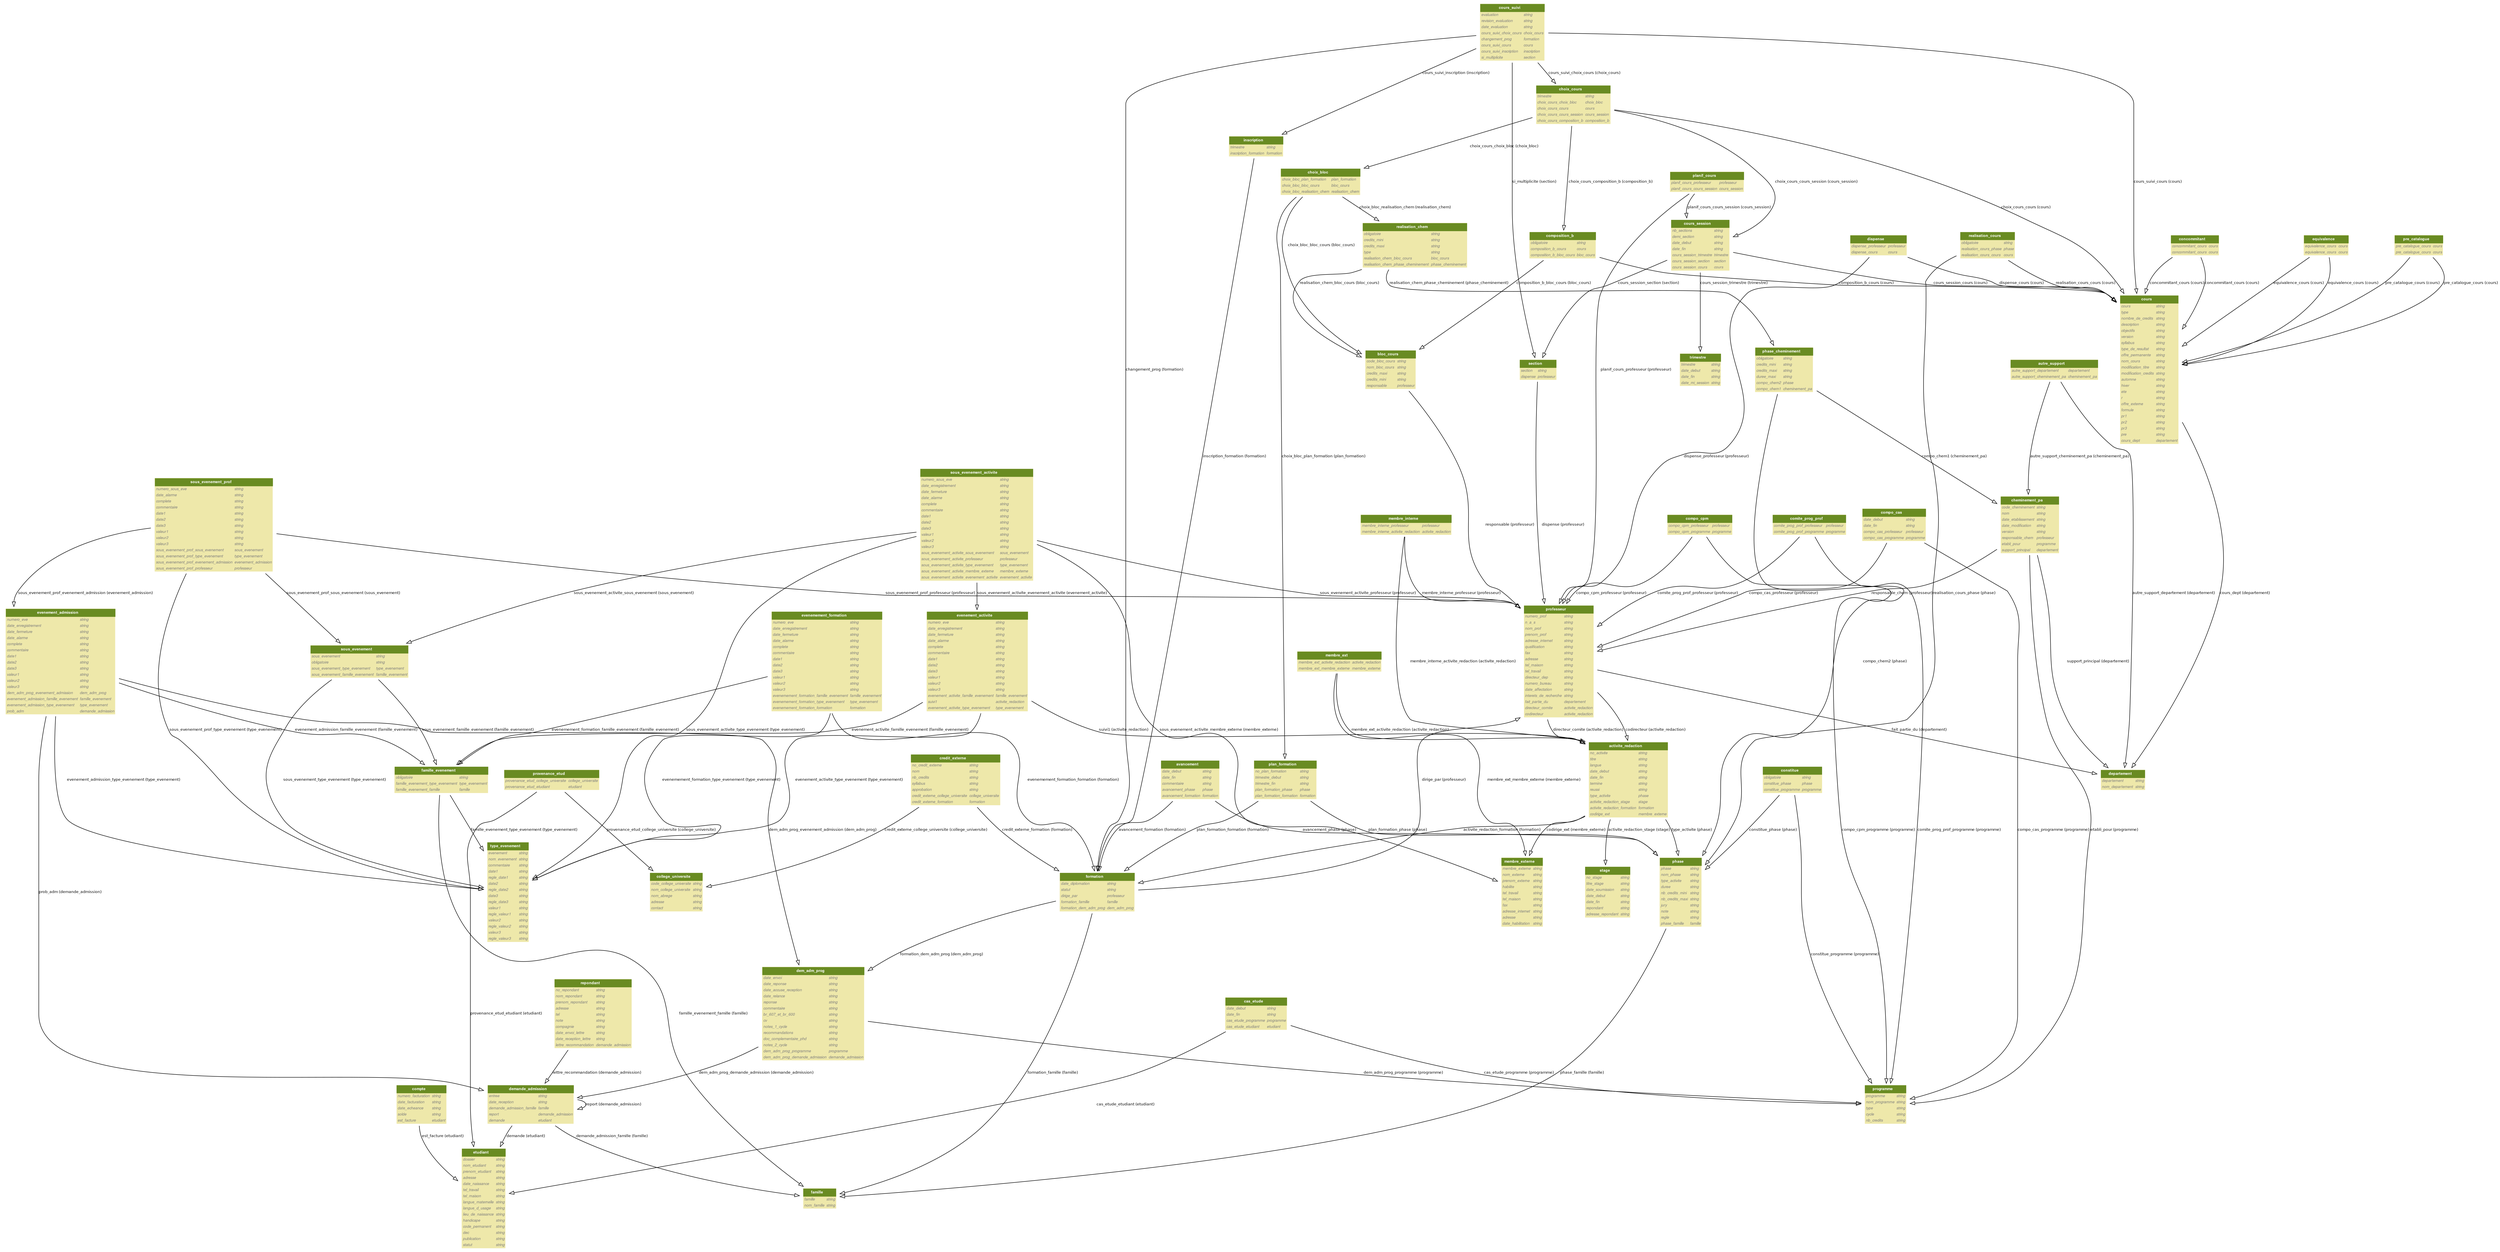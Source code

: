 
digraph name {
  fontname = "Helvetica"
  fontsize = 8

  node [
    fontname = "Helvetica"
    fontsize = 8
    shape = "plaintext"
  ]
  edge [
    fontname = "Helvetica"
    fontsize = 8
  ]




    msc_cas_etude [label=<
    <TABLE BGCOLOR="palegoldenrod" BORDER="0" CELLBORDER="0" CELLSPACING="0">
     <TR><TD COLSPAN="2" CELLPADDING="4" ALIGN="CENTER" BGCOLOR="olivedrab4"
     ><FONT FACE="Helvetica Bold" COLOR="white"
     >cas_etude
     </FONT></TD></TR>
    
        
        <TR><TD ALIGN="LEFT" BORDER="0"
        ><FONT COLOR="#7B7B7B" FACE="Helvetica Italic">date_debut</FONT
        ></TD>
        <TD ALIGN="LEFT"
        ><FONT COLOR="#7B7B7B" FACE="Helvetica Italic">string</FONT
        ></TD></TR>
        
        <TR><TD ALIGN="LEFT" BORDER="0"
        ><FONT COLOR="#7B7B7B" FACE="Helvetica Italic">date_fin</FONT
        ></TD>
        <TD ALIGN="LEFT"
        ><FONT COLOR="#7B7B7B" FACE="Helvetica Italic">string</FONT
        ></TD></TR>
        
        <TR><TD ALIGN="LEFT" BORDER="0"
        ><FONT COLOR="#7B7B7B" FACE="Helvetica Italic">cas_etude_programme</FONT
        ></TD>
        <TD ALIGN="LEFT"
        ><FONT COLOR="#7B7B7B" FACE="Helvetica Italic">programme</FONT
        ></TD></TR>
        
        <TR><TD ALIGN="LEFT" BORDER="0"
        ><FONT COLOR="#7B7B7B" FACE="Helvetica Italic">cas_etude_etudiant</FONT
        ></TD>
        <TD ALIGN="LEFT"
        ><FONT COLOR="#7B7B7B" FACE="Helvetica Italic">etudiant</FONT
        ></TD></TR>
        
    
    </TABLE>
    >]

    msc_sous_evenement [label=<
    <TABLE BGCOLOR="palegoldenrod" BORDER="0" CELLBORDER="0" CELLSPACING="0">
     <TR><TD COLSPAN="2" CELLPADDING="4" ALIGN="CENTER" BGCOLOR="olivedrab4"
     ><FONT FACE="Helvetica Bold" COLOR="white"
     >sous_evenement
     </FONT></TD></TR>
    
        
        <TR><TD ALIGN="LEFT" BORDER="0"
        ><FONT COLOR="#7B7B7B" FACE="Helvetica Italic">sous_evenement</FONT
        ></TD>
        <TD ALIGN="LEFT"
        ><FONT COLOR="#7B7B7B" FACE="Helvetica Italic">string</FONT
        ></TD></TR>
        
        <TR><TD ALIGN="LEFT" BORDER="0"
        ><FONT COLOR="#7B7B7B" FACE="Helvetica Italic">obligatoire</FONT
        ></TD>
        <TD ALIGN="LEFT"
        ><FONT COLOR="#7B7B7B" FACE="Helvetica Italic">string</FONT
        ></TD></TR>
        
        <TR><TD ALIGN="LEFT" BORDER="0"
        ><FONT COLOR="#7B7B7B" FACE="Helvetica Italic">sous_evenement_type_evenement</FONT
        ></TD>
        <TD ALIGN="LEFT"
        ><FONT COLOR="#7B7B7B" FACE="Helvetica Italic">type_evenement</FONT
        ></TD></TR>
        
        <TR><TD ALIGN="LEFT" BORDER="0"
        ><FONT COLOR="#7B7B7B" FACE="Helvetica Italic">sous_evenement_famille_evenement</FONT
        ></TD>
        <TD ALIGN="LEFT"
        ><FONT COLOR="#7B7B7B" FACE="Helvetica Italic">famille_evenement</FONT
        ></TD></TR>
        
    
    </TABLE>
    >]

    msc_sous_evenement_prof [label=<
    <TABLE BGCOLOR="palegoldenrod" BORDER="0" CELLBORDER="0" CELLSPACING="0">
     <TR><TD COLSPAN="2" CELLPADDING="4" ALIGN="CENTER" BGCOLOR="olivedrab4"
     ><FONT FACE="Helvetica Bold" COLOR="white"
     >sous_evenement_prof
     </FONT></TD></TR>
    
        
        <TR><TD ALIGN="LEFT" BORDER="0"
        ><FONT COLOR="#7B7B7B" FACE="Helvetica Italic">numero_sous_eve</FONT
        ></TD>
        <TD ALIGN="LEFT"
        ><FONT COLOR="#7B7B7B" FACE="Helvetica Italic">string</FONT
        ></TD></TR>
        
        <TR><TD ALIGN="LEFT" BORDER="0"
        ><FONT COLOR="#7B7B7B" FACE="Helvetica Italic">date_alarme</FONT
        ></TD>
        <TD ALIGN="LEFT"
        ><FONT COLOR="#7B7B7B" FACE="Helvetica Italic">string</FONT
        ></TD></TR>
        
        <TR><TD ALIGN="LEFT" BORDER="0"
        ><FONT COLOR="#7B7B7B" FACE="Helvetica Italic">complete</FONT
        ></TD>
        <TD ALIGN="LEFT"
        ><FONT COLOR="#7B7B7B" FACE="Helvetica Italic">string</FONT
        ></TD></TR>
        
        <TR><TD ALIGN="LEFT" BORDER="0"
        ><FONT COLOR="#7B7B7B" FACE="Helvetica Italic">commentaire</FONT
        ></TD>
        <TD ALIGN="LEFT"
        ><FONT COLOR="#7B7B7B" FACE="Helvetica Italic">string</FONT
        ></TD></TR>
        
        <TR><TD ALIGN="LEFT" BORDER="0"
        ><FONT COLOR="#7B7B7B" FACE="Helvetica Italic">date1</FONT
        ></TD>
        <TD ALIGN="LEFT"
        ><FONT COLOR="#7B7B7B" FACE="Helvetica Italic">string</FONT
        ></TD></TR>
        
        <TR><TD ALIGN="LEFT" BORDER="0"
        ><FONT COLOR="#7B7B7B" FACE="Helvetica Italic">date2</FONT
        ></TD>
        <TD ALIGN="LEFT"
        ><FONT COLOR="#7B7B7B" FACE="Helvetica Italic">string</FONT
        ></TD></TR>
        
        <TR><TD ALIGN="LEFT" BORDER="0"
        ><FONT COLOR="#7B7B7B" FACE="Helvetica Italic">date3</FONT
        ></TD>
        <TD ALIGN="LEFT"
        ><FONT COLOR="#7B7B7B" FACE="Helvetica Italic">string</FONT
        ></TD></TR>
        
        <TR><TD ALIGN="LEFT" BORDER="0"
        ><FONT COLOR="#7B7B7B" FACE="Helvetica Italic">valeur1</FONT
        ></TD>
        <TD ALIGN="LEFT"
        ><FONT COLOR="#7B7B7B" FACE="Helvetica Italic">string</FONT
        ></TD></TR>
        
        <TR><TD ALIGN="LEFT" BORDER="0"
        ><FONT COLOR="#7B7B7B" FACE="Helvetica Italic">valeur2</FONT
        ></TD>
        <TD ALIGN="LEFT"
        ><FONT COLOR="#7B7B7B" FACE="Helvetica Italic">string</FONT
        ></TD></TR>
        
        <TR><TD ALIGN="LEFT" BORDER="0"
        ><FONT COLOR="#7B7B7B" FACE="Helvetica Italic">valeur3</FONT
        ></TD>
        <TD ALIGN="LEFT"
        ><FONT COLOR="#7B7B7B" FACE="Helvetica Italic">string</FONT
        ></TD></TR>
        
        <TR><TD ALIGN="LEFT" BORDER="0"
        ><FONT COLOR="#7B7B7B" FACE="Helvetica Italic">sous_evenement_prof_sous_evenement</FONT
        ></TD>
        <TD ALIGN="LEFT"
        ><FONT COLOR="#7B7B7B" FACE="Helvetica Italic">sous_evenement</FONT
        ></TD></TR>
        
        <TR><TD ALIGN="LEFT" BORDER="0"
        ><FONT COLOR="#7B7B7B" FACE="Helvetica Italic">sous_evenement_prof_type_evenement</FONT
        ></TD>
        <TD ALIGN="LEFT"
        ><FONT COLOR="#7B7B7B" FACE="Helvetica Italic">type_evenement</FONT
        ></TD></TR>
        
        <TR><TD ALIGN="LEFT" BORDER="0"
        ><FONT COLOR="#7B7B7B" FACE="Helvetica Italic">sous_evenement_prof_evenement_admission</FONT
        ></TD>
        <TD ALIGN="LEFT"
        ><FONT COLOR="#7B7B7B" FACE="Helvetica Italic">evenement_admission</FONT
        ></TD></TR>
        
        <TR><TD ALIGN="LEFT" BORDER="0"
        ><FONT COLOR="#7B7B7B" FACE="Helvetica Italic">sous_evenement_prof_professeur</FONT
        ></TD>
        <TD ALIGN="LEFT"
        ><FONT COLOR="#7B7B7B" FACE="Helvetica Italic">professeur</FONT
        ></TD></TR>
        
    
    </TABLE>
    >]

    msc_professeur [label=<
    <TABLE BGCOLOR="palegoldenrod" BORDER="0" CELLBORDER="0" CELLSPACING="0">
     <TR><TD COLSPAN="2" CELLPADDING="4" ALIGN="CENTER" BGCOLOR="olivedrab4"
     ><FONT FACE="Helvetica Bold" COLOR="white"
     >professeur
     </FONT></TD></TR>
    
        
        <TR><TD ALIGN="LEFT" BORDER="0"
        ><FONT COLOR="#7B7B7B" FACE="Helvetica Italic">numero_prof</FONT
        ></TD>
        <TD ALIGN="LEFT"
        ><FONT COLOR="#7B7B7B" FACE="Helvetica Italic">string</FONT
        ></TD></TR>
        
        <TR><TD ALIGN="LEFT" BORDER="0"
        ><FONT COLOR="#7B7B7B" FACE="Helvetica Italic">n_a_s</FONT
        ></TD>
        <TD ALIGN="LEFT"
        ><FONT COLOR="#7B7B7B" FACE="Helvetica Italic">string</FONT
        ></TD></TR>
        
        <TR><TD ALIGN="LEFT" BORDER="0"
        ><FONT COLOR="#7B7B7B" FACE="Helvetica Italic">nom_prof</FONT
        ></TD>
        <TD ALIGN="LEFT"
        ><FONT COLOR="#7B7B7B" FACE="Helvetica Italic">string</FONT
        ></TD></TR>
        
        <TR><TD ALIGN="LEFT" BORDER="0"
        ><FONT COLOR="#7B7B7B" FACE="Helvetica Italic">prenom_prof</FONT
        ></TD>
        <TD ALIGN="LEFT"
        ><FONT COLOR="#7B7B7B" FACE="Helvetica Italic">string</FONT
        ></TD></TR>
        
        <TR><TD ALIGN="LEFT" BORDER="0"
        ><FONT COLOR="#7B7B7B" FACE="Helvetica Italic">adresse_internet</FONT
        ></TD>
        <TD ALIGN="LEFT"
        ><FONT COLOR="#7B7B7B" FACE="Helvetica Italic">string</FONT
        ></TD></TR>
        
        <TR><TD ALIGN="LEFT" BORDER="0"
        ><FONT COLOR="#7B7B7B" FACE="Helvetica Italic">qualification</FONT
        ></TD>
        <TD ALIGN="LEFT"
        ><FONT COLOR="#7B7B7B" FACE="Helvetica Italic">string</FONT
        ></TD></TR>
        
        <TR><TD ALIGN="LEFT" BORDER="0"
        ><FONT COLOR="#7B7B7B" FACE="Helvetica Italic">fax</FONT
        ></TD>
        <TD ALIGN="LEFT"
        ><FONT COLOR="#7B7B7B" FACE="Helvetica Italic">string</FONT
        ></TD></TR>
        
        <TR><TD ALIGN="LEFT" BORDER="0"
        ><FONT COLOR="#7B7B7B" FACE="Helvetica Italic">adresse</FONT
        ></TD>
        <TD ALIGN="LEFT"
        ><FONT COLOR="#7B7B7B" FACE="Helvetica Italic">string</FONT
        ></TD></TR>
        
        <TR><TD ALIGN="LEFT" BORDER="0"
        ><FONT COLOR="#7B7B7B" FACE="Helvetica Italic">tel_maison</FONT
        ></TD>
        <TD ALIGN="LEFT"
        ><FONT COLOR="#7B7B7B" FACE="Helvetica Italic">string</FONT
        ></TD></TR>
        
        <TR><TD ALIGN="LEFT" BORDER="0"
        ><FONT COLOR="#7B7B7B" FACE="Helvetica Italic">tel_travail</FONT
        ></TD>
        <TD ALIGN="LEFT"
        ><FONT COLOR="#7B7B7B" FACE="Helvetica Italic">string</FONT
        ></TD></TR>
        
        <TR><TD ALIGN="LEFT" BORDER="0"
        ><FONT COLOR="#7B7B7B" FACE="Helvetica Italic">directeur_dep</FONT
        ></TD>
        <TD ALIGN="LEFT"
        ><FONT COLOR="#7B7B7B" FACE="Helvetica Italic">string</FONT
        ></TD></TR>
        
        <TR><TD ALIGN="LEFT" BORDER="0"
        ><FONT COLOR="#7B7B7B" FACE="Helvetica Italic">numero_bureau</FONT
        ></TD>
        <TD ALIGN="LEFT"
        ><FONT COLOR="#7B7B7B" FACE="Helvetica Italic">string</FONT
        ></TD></TR>
        
        <TR><TD ALIGN="LEFT" BORDER="0"
        ><FONT COLOR="#7B7B7B" FACE="Helvetica Italic">date_affectation</FONT
        ></TD>
        <TD ALIGN="LEFT"
        ><FONT COLOR="#7B7B7B" FACE="Helvetica Italic">string</FONT
        ></TD></TR>
        
        <TR><TD ALIGN="LEFT" BORDER="0"
        ><FONT COLOR="#7B7B7B" FACE="Helvetica Italic">interets_de_recherche</FONT
        ></TD>
        <TD ALIGN="LEFT"
        ><FONT COLOR="#7B7B7B" FACE="Helvetica Italic">string</FONT
        ></TD></TR>
        
        <TR><TD ALIGN="LEFT" BORDER="0"
        ><FONT COLOR="#7B7B7B" FACE="Helvetica Italic">fait_partie_du</FONT
        ></TD>
        <TD ALIGN="LEFT"
        ><FONT COLOR="#7B7B7B" FACE="Helvetica Italic">departement</FONT
        ></TD></TR>
        
        <TR><TD ALIGN="LEFT" BORDER="0"
        ><FONT COLOR="#7B7B7B" FACE="Helvetica Italic">directeur_comite</FONT
        ></TD>
        <TD ALIGN="LEFT"
        ><FONT COLOR="#7B7B7B" FACE="Helvetica Italic">activite_redaction</FONT
        ></TD></TR>
        
        <TR><TD ALIGN="LEFT" BORDER="0"
        ><FONT COLOR="#7B7B7B" FACE="Helvetica Italic">codirecteur</FONT
        ></TD>
        <TD ALIGN="LEFT"
        ><FONT COLOR="#7B7B7B" FACE="Helvetica Italic">activite_redaction</FONT
        ></TD></TR>
        
    
    </TABLE>
    >]

    msc_phase [label=<
    <TABLE BGCOLOR="palegoldenrod" BORDER="0" CELLBORDER="0" CELLSPACING="0">
     <TR><TD COLSPAN="2" CELLPADDING="4" ALIGN="CENTER" BGCOLOR="olivedrab4"
     ><FONT FACE="Helvetica Bold" COLOR="white"
     >phase
     </FONT></TD></TR>
    
        
        <TR><TD ALIGN="LEFT" BORDER="0"
        ><FONT COLOR="#7B7B7B" FACE="Helvetica Italic">phase</FONT
        ></TD>
        <TD ALIGN="LEFT"
        ><FONT COLOR="#7B7B7B" FACE="Helvetica Italic">string</FONT
        ></TD></TR>
        
        <TR><TD ALIGN="LEFT" BORDER="0"
        ><FONT COLOR="#7B7B7B" FACE="Helvetica Italic">nom_phase</FONT
        ></TD>
        <TD ALIGN="LEFT"
        ><FONT COLOR="#7B7B7B" FACE="Helvetica Italic">string</FONT
        ></TD></TR>
        
        <TR><TD ALIGN="LEFT" BORDER="0"
        ><FONT COLOR="#7B7B7B" FACE="Helvetica Italic">type_activite</FONT
        ></TD>
        <TD ALIGN="LEFT"
        ><FONT COLOR="#7B7B7B" FACE="Helvetica Italic">string</FONT
        ></TD></TR>
        
        <TR><TD ALIGN="LEFT" BORDER="0"
        ><FONT COLOR="#7B7B7B" FACE="Helvetica Italic">duree</FONT
        ></TD>
        <TD ALIGN="LEFT"
        ><FONT COLOR="#7B7B7B" FACE="Helvetica Italic">string</FONT
        ></TD></TR>
        
        <TR><TD ALIGN="LEFT" BORDER="0"
        ><FONT COLOR="#7B7B7B" FACE="Helvetica Italic">nb_credits_mini</FONT
        ></TD>
        <TD ALIGN="LEFT"
        ><FONT COLOR="#7B7B7B" FACE="Helvetica Italic">string</FONT
        ></TD></TR>
        
        <TR><TD ALIGN="LEFT" BORDER="0"
        ><FONT COLOR="#7B7B7B" FACE="Helvetica Italic">nb_credits_maxi</FONT
        ></TD>
        <TD ALIGN="LEFT"
        ><FONT COLOR="#7B7B7B" FACE="Helvetica Italic">string</FONT
        ></TD></TR>
        
        <TR><TD ALIGN="LEFT" BORDER="0"
        ><FONT COLOR="#7B7B7B" FACE="Helvetica Italic">jury</FONT
        ></TD>
        <TD ALIGN="LEFT"
        ><FONT COLOR="#7B7B7B" FACE="Helvetica Italic">string</FONT
        ></TD></TR>
        
        <TR><TD ALIGN="LEFT" BORDER="0"
        ><FONT COLOR="#7B7B7B" FACE="Helvetica Italic">note</FONT
        ></TD>
        <TD ALIGN="LEFT"
        ><FONT COLOR="#7B7B7B" FACE="Helvetica Italic">string</FONT
        ></TD></TR>
        
        <TR><TD ALIGN="LEFT" BORDER="0"
        ><FONT COLOR="#7B7B7B" FACE="Helvetica Italic">regle</FONT
        ></TD>
        <TD ALIGN="LEFT"
        ><FONT COLOR="#7B7B7B" FACE="Helvetica Italic">string</FONT
        ></TD></TR>
        
        <TR><TD ALIGN="LEFT" BORDER="0"
        ><FONT COLOR="#7B7B7B" FACE="Helvetica Italic">phase_famille</FONT
        ></TD>
        <TD ALIGN="LEFT"
        ><FONT COLOR="#7B7B7B" FACE="Helvetica Italic">famille</FONT
        ></TD></TR>
        
    
    </TABLE>
    >]

    msc_choix_bloc [label=<
    <TABLE BGCOLOR="palegoldenrod" BORDER="0" CELLBORDER="0" CELLSPACING="0">
     <TR><TD COLSPAN="2" CELLPADDING="4" ALIGN="CENTER" BGCOLOR="olivedrab4"
     ><FONT FACE="Helvetica Bold" COLOR="white"
     >choix_bloc
     </FONT></TD></TR>
    
        
        <TR><TD ALIGN="LEFT" BORDER="0"
        ><FONT COLOR="#7B7B7B" FACE="Helvetica Italic">choix_bloc_plan_formation</FONT
        ></TD>
        <TD ALIGN="LEFT"
        ><FONT COLOR="#7B7B7B" FACE="Helvetica Italic">plan_formation</FONT
        ></TD></TR>
        
        <TR><TD ALIGN="LEFT" BORDER="0"
        ><FONT COLOR="#7B7B7B" FACE="Helvetica Italic">choix_bloc_bloc_cours</FONT
        ></TD>
        <TD ALIGN="LEFT"
        ><FONT COLOR="#7B7B7B" FACE="Helvetica Italic">bloc_cours</FONT
        ></TD></TR>
        
        <TR><TD ALIGN="LEFT" BORDER="0"
        ><FONT COLOR="#7B7B7B" FACE="Helvetica Italic">choix_bloc_realisation_chem</FONT
        ></TD>
        <TD ALIGN="LEFT"
        ><FONT COLOR="#7B7B7B" FACE="Helvetica Italic">realisation_chem</FONT
        ></TD></TR>
        
    
    </TABLE>
    >]

    msc_choix_cours [label=<
    <TABLE BGCOLOR="palegoldenrod" BORDER="0" CELLBORDER="0" CELLSPACING="0">
     <TR><TD COLSPAN="2" CELLPADDING="4" ALIGN="CENTER" BGCOLOR="olivedrab4"
     ><FONT FACE="Helvetica Bold" COLOR="white"
     >choix_cours
     </FONT></TD></TR>
    
        
        <TR><TD ALIGN="LEFT" BORDER="0"
        ><FONT COLOR="#7B7B7B" FACE="Helvetica Italic">trimestre</FONT
        ></TD>
        <TD ALIGN="LEFT"
        ><FONT COLOR="#7B7B7B" FACE="Helvetica Italic">string</FONT
        ></TD></TR>
        
        <TR><TD ALIGN="LEFT" BORDER="0"
        ><FONT COLOR="#7B7B7B" FACE="Helvetica Italic">choix_cours_choix_bloc</FONT
        ></TD>
        <TD ALIGN="LEFT"
        ><FONT COLOR="#7B7B7B" FACE="Helvetica Italic">choix_bloc</FONT
        ></TD></TR>
        
        <TR><TD ALIGN="LEFT" BORDER="0"
        ><FONT COLOR="#7B7B7B" FACE="Helvetica Italic">choix_cours_cours</FONT
        ></TD>
        <TD ALIGN="LEFT"
        ><FONT COLOR="#7B7B7B" FACE="Helvetica Italic">cours</FONT
        ></TD></TR>
        
        <TR><TD ALIGN="LEFT" BORDER="0"
        ><FONT COLOR="#7B7B7B" FACE="Helvetica Italic">choix_cours_cours_session</FONT
        ></TD>
        <TD ALIGN="LEFT"
        ><FONT COLOR="#7B7B7B" FACE="Helvetica Italic">cours_session</FONT
        ></TD></TR>
        
        <TR><TD ALIGN="LEFT" BORDER="0"
        ><FONT COLOR="#7B7B7B" FACE="Helvetica Italic">choix_cours_composition_b</FONT
        ></TD>
        <TD ALIGN="LEFT"
        ><FONT COLOR="#7B7B7B" FACE="Helvetica Italic">composition_b</FONT
        ></TD></TR>
        
    
    </TABLE>
    >]

    msc_trimestre [label=<
    <TABLE BGCOLOR="palegoldenrod" BORDER="0" CELLBORDER="0" CELLSPACING="0">
     <TR><TD COLSPAN="2" CELLPADDING="4" ALIGN="CENTER" BGCOLOR="olivedrab4"
     ><FONT FACE="Helvetica Bold" COLOR="white"
     >trimestre
     </FONT></TD></TR>
    
        
        <TR><TD ALIGN="LEFT" BORDER="0"
        ><FONT COLOR="#7B7B7B" FACE="Helvetica Italic">trimestre</FONT
        ></TD>
        <TD ALIGN="LEFT"
        ><FONT COLOR="#7B7B7B" FACE="Helvetica Italic">string</FONT
        ></TD></TR>
        
        <TR><TD ALIGN="LEFT" BORDER="0"
        ><FONT COLOR="#7B7B7B" FACE="Helvetica Italic">date_debut</FONT
        ></TD>
        <TD ALIGN="LEFT"
        ><FONT COLOR="#7B7B7B" FACE="Helvetica Italic">string</FONT
        ></TD></TR>
        
        <TR><TD ALIGN="LEFT" BORDER="0"
        ><FONT COLOR="#7B7B7B" FACE="Helvetica Italic">date_fin</FONT
        ></TD>
        <TD ALIGN="LEFT"
        ><FONT COLOR="#7B7B7B" FACE="Helvetica Italic">string</FONT
        ></TD></TR>
        
        <TR><TD ALIGN="LEFT" BORDER="0"
        ><FONT COLOR="#7B7B7B" FACE="Helvetica Italic">date_mi_session</FONT
        ></TD>
        <TD ALIGN="LEFT"
        ><FONT COLOR="#7B7B7B" FACE="Helvetica Italic">string</FONT
        ></TD></TR>
        
    
    </TABLE>
    >]

    msc_concommitant [label=<
    <TABLE BGCOLOR="palegoldenrod" BORDER="0" CELLBORDER="0" CELLSPACING="0">
     <TR><TD COLSPAN="2" CELLPADDING="4" ALIGN="CENTER" BGCOLOR="olivedrab4"
     ><FONT FACE="Helvetica Bold" COLOR="white"
     >concommitant
     </FONT></TD></TR>
    
        
        <TR><TD ALIGN="LEFT" BORDER="0"
        ><FONT COLOR="#7B7B7B" FACE="Helvetica Italic">concommitant_cours</FONT
        ></TD>
        <TD ALIGN="LEFT"
        ><FONT COLOR="#7B7B7B" FACE="Helvetica Italic">cours</FONT
        ></TD></TR>
        
        <TR><TD ALIGN="LEFT" BORDER="0"
        ><FONT COLOR="#7B7B7B" FACE="Helvetica Italic">concommitant_cours</FONT
        ></TD>
        <TD ALIGN="LEFT"
        ><FONT COLOR="#7B7B7B" FACE="Helvetica Italic">cours</FONT
        ></TD></TR>
        
    
    </TABLE>
    >]

    msc_comite_prog_prof [label=<
    <TABLE BGCOLOR="palegoldenrod" BORDER="0" CELLBORDER="0" CELLSPACING="0">
     <TR><TD COLSPAN="2" CELLPADDING="4" ALIGN="CENTER" BGCOLOR="olivedrab4"
     ><FONT FACE="Helvetica Bold" COLOR="white"
     >comite_prog_prof
     </FONT></TD></TR>
    
        
        <TR><TD ALIGN="LEFT" BORDER="0"
        ><FONT COLOR="#7B7B7B" FACE="Helvetica Italic">comite_prog_prof_professeur</FONT
        ></TD>
        <TD ALIGN="LEFT"
        ><FONT COLOR="#7B7B7B" FACE="Helvetica Italic">professeur</FONT
        ></TD></TR>
        
        <TR><TD ALIGN="LEFT" BORDER="0"
        ><FONT COLOR="#7B7B7B" FACE="Helvetica Italic">comite_prog_prof_programme</FONT
        ></TD>
        <TD ALIGN="LEFT"
        ><FONT COLOR="#7B7B7B" FACE="Helvetica Italic">programme</FONT
        ></TD></TR>
        
    
    </TABLE>
    >]

    msc_planif_cours [label=<
    <TABLE BGCOLOR="palegoldenrod" BORDER="0" CELLBORDER="0" CELLSPACING="0">
     <TR><TD COLSPAN="2" CELLPADDING="4" ALIGN="CENTER" BGCOLOR="olivedrab4"
     ><FONT FACE="Helvetica Bold" COLOR="white"
     >planif_cours
     </FONT></TD></TR>
    
        
        <TR><TD ALIGN="LEFT" BORDER="0"
        ><FONT COLOR="#7B7B7B" FACE="Helvetica Italic">planif_cours_professeur</FONT
        ></TD>
        <TD ALIGN="LEFT"
        ><FONT COLOR="#7B7B7B" FACE="Helvetica Italic">professeur</FONT
        ></TD></TR>
        
        <TR><TD ALIGN="LEFT" BORDER="0"
        ><FONT COLOR="#7B7B7B" FACE="Helvetica Italic">planif_cours_cours_session</FONT
        ></TD>
        <TD ALIGN="LEFT"
        ><FONT COLOR="#7B7B7B" FACE="Helvetica Italic">cours_session</FONT
        ></TD></TR>
        
    
    </TABLE>
    >]

    msc_cours_session [label=<
    <TABLE BGCOLOR="palegoldenrod" BORDER="0" CELLBORDER="0" CELLSPACING="0">
     <TR><TD COLSPAN="2" CELLPADDING="4" ALIGN="CENTER" BGCOLOR="olivedrab4"
     ><FONT FACE="Helvetica Bold" COLOR="white"
     >cours_session
     </FONT></TD></TR>
    
        
        <TR><TD ALIGN="LEFT" BORDER="0"
        ><FONT COLOR="#7B7B7B" FACE="Helvetica Italic">nb_sections</FONT
        ></TD>
        <TD ALIGN="LEFT"
        ><FONT COLOR="#7B7B7B" FACE="Helvetica Italic">string</FONT
        ></TD></TR>
        
        <TR><TD ALIGN="LEFT" BORDER="0"
        ><FONT COLOR="#7B7B7B" FACE="Helvetica Italic">demi_section</FONT
        ></TD>
        <TD ALIGN="LEFT"
        ><FONT COLOR="#7B7B7B" FACE="Helvetica Italic">string</FONT
        ></TD></TR>
        
        <TR><TD ALIGN="LEFT" BORDER="0"
        ><FONT COLOR="#7B7B7B" FACE="Helvetica Italic">date_debut</FONT
        ></TD>
        <TD ALIGN="LEFT"
        ><FONT COLOR="#7B7B7B" FACE="Helvetica Italic">string</FONT
        ></TD></TR>
        
        <TR><TD ALIGN="LEFT" BORDER="0"
        ><FONT COLOR="#7B7B7B" FACE="Helvetica Italic">date_fin</FONT
        ></TD>
        <TD ALIGN="LEFT"
        ><FONT COLOR="#7B7B7B" FACE="Helvetica Italic">string</FONT
        ></TD></TR>
        
        <TR><TD ALIGN="LEFT" BORDER="0"
        ><FONT COLOR="#7B7B7B" FACE="Helvetica Italic">cours_session_trimestre</FONT
        ></TD>
        <TD ALIGN="LEFT"
        ><FONT COLOR="#7B7B7B" FACE="Helvetica Italic">trimestre</FONT
        ></TD></TR>
        
        <TR><TD ALIGN="LEFT" BORDER="0"
        ><FONT COLOR="#7B7B7B" FACE="Helvetica Italic">cours_session_section</FONT
        ></TD>
        <TD ALIGN="LEFT"
        ><FONT COLOR="#7B7B7B" FACE="Helvetica Italic">section</FONT
        ></TD></TR>
        
        <TR><TD ALIGN="LEFT" BORDER="0"
        ><FONT COLOR="#7B7B7B" FACE="Helvetica Italic">cours_session_cours</FONT
        ></TD>
        <TD ALIGN="LEFT"
        ><FONT COLOR="#7B7B7B" FACE="Helvetica Italic">cours</FONT
        ></TD></TR>
        
    
    </TABLE>
    >]

    msc_provenance_etud [label=<
    <TABLE BGCOLOR="palegoldenrod" BORDER="0" CELLBORDER="0" CELLSPACING="0">
     <TR><TD COLSPAN="2" CELLPADDING="4" ALIGN="CENTER" BGCOLOR="olivedrab4"
     ><FONT FACE="Helvetica Bold" COLOR="white"
     >provenance_etud
     </FONT></TD></TR>
    
        
        <TR><TD ALIGN="LEFT" BORDER="0"
        ><FONT COLOR="#7B7B7B" FACE="Helvetica Italic">provenance_etud_college_universite</FONT
        ></TD>
        <TD ALIGN="LEFT"
        ><FONT COLOR="#7B7B7B" FACE="Helvetica Italic">college_universite</FONT
        ></TD></TR>
        
        <TR><TD ALIGN="LEFT" BORDER="0"
        ><FONT COLOR="#7B7B7B" FACE="Helvetica Italic">provenance_etud_etudiant</FONT
        ></TD>
        <TD ALIGN="LEFT"
        ><FONT COLOR="#7B7B7B" FACE="Helvetica Italic">etudiant</FONT
        ></TD></TR>
        
    
    </TABLE>
    >]

    msc_compo_cpm [label=<
    <TABLE BGCOLOR="palegoldenrod" BORDER="0" CELLBORDER="0" CELLSPACING="0">
     <TR><TD COLSPAN="2" CELLPADDING="4" ALIGN="CENTER" BGCOLOR="olivedrab4"
     ><FONT FACE="Helvetica Bold" COLOR="white"
     >compo_cpm
     </FONT></TD></TR>
    
        
        <TR><TD ALIGN="LEFT" BORDER="0"
        ><FONT COLOR="#7B7B7B" FACE="Helvetica Italic">compo_cpm_professeur</FONT
        ></TD>
        <TD ALIGN="LEFT"
        ><FONT COLOR="#7B7B7B" FACE="Helvetica Italic">professeur</FONT
        ></TD></TR>
        
        <TR><TD ALIGN="LEFT" BORDER="0"
        ><FONT COLOR="#7B7B7B" FACE="Helvetica Italic">compo_cpm_programme</FONT
        ></TD>
        <TD ALIGN="LEFT"
        ><FONT COLOR="#7B7B7B" FACE="Helvetica Italic">programme</FONT
        ></TD></TR>
        
    
    </TABLE>
    >]

    msc_college_universite [label=<
    <TABLE BGCOLOR="palegoldenrod" BORDER="0" CELLBORDER="0" CELLSPACING="0">
     <TR><TD COLSPAN="2" CELLPADDING="4" ALIGN="CENTER" BGCOLOR="olivedrab4"
     ><FONT FACE="Helvetica Bold" COLOR="white"
     >college_universite
     </FONT></TD></TR>
    
        
        <TR><TD ALIGN="LEFT" BORDER="0"
        ><FONT COLOR="#7B7B7B" FACE="Helvetica Italic">code_college_universite</FONT
        ></TD>
        <TD ALIGN="LEFT"
        ><FONT COLOR="#7B7B7B" FACE="Helvetica Italic">string</FONT
        ></TD></TR>
        
        <TR><TD ALIGN="LEFT" BORDER="0"
        ><FONT COLOR="#7B7B7B" FACE="Helvetica Italic">nom_college_universite</FONT
        ></TD>
        <TD ALIGN="LEFT"
        ><FONT COLOR="#7B7B7B" FACE="Helvetica Italic">string</FONT
        ></TD></TR>
        
        <TR><TD ALIGN="LEFT" BORDER="0"
        ><FONT COLOR="#7B7B7B" FACE="Helvetica Italic">nom_abrege</FONT
        ></TD>
        <TD ALIGN="LEFT"
        ><FONT COLOR="#7B7B7B" FACE="Helvetica Italic">string</FONT
        ></TD></TR>
        
        <TR><TD ALIGN="LEFT" BORDER="0"
        ><FONT COLOR="#7B7B7B" FACE="Helvetica Italic">adresse</FONT
        ></TD>
        <TD ALIGN="LEFT"
        ><FONT COLOR="#7B7B7B" FACE="Helvetica Italic">string</FONT
        ></TD></TR>
        
        <TR><TD ALIGN="LEFT" BORDER="0"
        ><FONT COLOR="#7B7B7B" FACE="Helvetica Italic">contact</FONT
        ></TD>
        <TD ALIGN="LEFT"
        ><FONT COLOR="#7B7B7B" FACE="Helvetica Italic">string</FONT
        ></TD></TR>
        
    
    </TABLE>
    >]

    msc_credit_externe [label=<
    <TABLE BGCOLOR="palegoldenrod" BORDER="0" CELLBORDER="0" CELLSPACING="0">
     <TR><TD COLSPAN="2" CELLPADDING="4" ALIGN="CENTER" BGCOLOR="olivedrab4"
     ><FONT FACE="Helvetica Bold" COLOR="white"
     >credit_externe
     </FONT></TD></TR>
    
        
        <TR><TD ALIGN="LEFT" BORDER="0"
        ><FONT COLOR="#7B7B7B" FACE="Helvetica Italic">no_credit_externe</FONT
        ></TD>
        <TD ALIGN="LEFT"
        ><FONT COLOR="#7B7B7B" FACE="Helvetica Italic">string</FONT
        ></TD></TR>
        
        <TR><TD ALIGN="LEFT" BORDER="0"
        ><FONT COLOR="#7B7B7B" FACE="Helvetica Italic">nom</FONT
        ></TD>
        <TD ALIGN="LEFT"
        ><FONT COLOR="#7B7B7B" FACE="Helvetica Italic">string</FONT
        ></TD></TR>
        
        <TR><TD ALIGN="LEFT" BORDER="0"
        ><FONT COLOR="#7B7B7B" FACE="Helvetica Italic">nb_credits</FONT
        ></TD>
        <TD ALIGN="LEFT"
        ><FONT COLOR="#7B7B7B" FACE="Helvetica Italic">string</FONT
        ></TD></TR>
        
        <TR><TD ALIGN="LEFT" BORDER="0"
        ><FONT COLOR="#7B7B7B" FACE="Helvetica Italic">syllabus</FONT
        ></TD>
        <TD ALIGN="LEFT"
        ><FONT COLOR="#7B7B7B" FACE="Helvetica Italic">string</FONT
        ></TD></TR>
        
        <TR><TD ALIGN="LEFT" BORDER="0"
        ><FONT COLOR="#7B7B7B" FACE="Helvetica Italic">approbation</FONT
        ></TD>
        <TD ALIGN="LEFT"
        ><FONT COLOR="#7B7B7B" FACE="Helvetica Italic">string</FONT
        ></TD></TR>
        
        <TR><TD ALIGN="LEFT" BORDER="0"
        ><FONT COLOR="#7B7B7B" FACE="Helvetica Italic">credit_externe_college_universite</FONT
        ></TD>
        <TD ALIGN="LEFT"
        ><FONT COLOR="#7B7B7B" FACE="Helvetica Italic">college_universite</FONT
        ></TD></TR>
        
        <TR><TD ALIGN="LEFT" BORDER="0"
        ><FONT COLOR="#7B7B7B" FACE="Helvetica Italic">credit_externe_formation</FONT
        ></TD>
        <TD ALIGN="LEFT"
        ><FONT COLOR="#7B7B7B" FACE="Helvetica Italic">formation</FONT
        ></TD></TR>
        
    
    </TABLE>
    >]

    msc_stage [label=<
    <TABLE BGCOLOR="palegoldenrod" BORDER="0" CELLBORDER="0" CELLSPACING="0">
     <TR><TD COLSPAN="2" CELLPADDING="4" ALIGN="CENTER" BGCOLOR="olivedrab4"
     ><FONT FACE="Helvetica Bold" COLOR="white"
     >stage
     </FONT></TD></TR>
    
        
        <TR><TD ALIGN="LEFT" BORDER="0"
        ><FONT COLOR="#7B7B7B" FACE="Helvetica Italic">no_stage</FONT
        ></TD>
        <TD ALIGN="LEFT"
        ><FONT COLOR="#7B7B7B" FACE="Helvetica Italic">string</FONT
        ></TD></TR>
        
        <TR><TD ALIGN="LEFT" BORDER="0"
        ><FONT COLOR="#7B7B7B" FACE="Helvetica Italic">titre_stage</FONT
        ></TD>
        <TD ALIGN="LEFT"
        ><FONT COLOR="#7B7B7B" FACE="Helvetica Italic">string</FONT
        ></TD></TR>
        
        <TR><TD ALIGN="LEFT" BORDER="0"
        ><FONT COLOR="#7B7B7B" FACE="Helvetica Italic">date_soumission</FONT
        ></TD>
        <TD ALIGN="LEFT"
        ><FONT COLOR="#7B7B7B" FACE="Helvetica Italic">string</FONT
        ></TD></TR>
        
        <TR><TD ALIGN="LEFT" BORDER="0"
        ><FONT COLOR="#7B7B7B" FACE="Helvetica Italic">date_debut</FONT
        ></TD>
        <TD ALIGN="LEFT"
        ><FONT COLOR="#7B7B7B" FACE="Helvetica Italic">string</FONT
        ></TD></TR>
        
        <TR><TD ALIGN="LEFT" BORDER="0"
        ><FONT COLOR="#7B7B7B" FACE="Helvetica Italic">date_fin</FONT
        ></TD>
        <TD ALIGN="LEFT"
        ><FONT COLOR="#7B7B7B" FACE="Helvetica Italic">string</FONT
        ></TD></TR>
        
        <TR><TD ALIGN="LEFT" BORDER="0"
        ><FONT COLOR="#7B7B7B" FACE="Helvetica Italic">repondant</FONT
        ></TD>
        <TD ALIGN="LEFT"
        ><FONT COLOR="#7B7B7B" FACE="Helvetica Italic">string</FONT
        ></TD></TR>
        
        <TR><TD ALIGN="LEFT" BORDER="0"
        ><FONT COLOR="#7B7B7B" FACE="Helvetica Italic">adresse_repondant</FONT
        ></TD>
        <TD ALIGN="LEFT"
        ><FONT COLOR="#7B7B7B" FACE="Helvetica Italic">string</FONT
        ></TD></TR>
        
    
    </TABLE>
    >]

    msc_famille_evenement [label=<
    <TABLE BGCOLOR="palegoldenrod" BORDER="0" CELLBORDER="0" CELLSPACING="0">
     <TR><TD COLSPAN="2" CELLPADDING="4" ALIGN="CENTER" BGCOLOR="olivedrab4"
     ><FONT FACE="Helvetica Bold" COLOR="white"
     >famille_evenement
     </FONT></TD></TR>
    
        
        <TR><TD ALIGN="LEFT" BORDER="0"
        ><FONT COLOR="#7B7B7B" FACE="Helvetica Italic">obligatoire</FONT
        ></TD>
        <TD ALIGN="LEFT"
        ><FONT COLOR="#7B7B7B" FACE="Helvetica Italic">string</FONT
        ></TD></TR>
        
        <TR><TD ALIGN="LEFT" BORDER="0"
        ><FONT COLOR="#7B7B7B" FACE="Helvetica Italic">famille_evenement_type_evenement</FONT
        ></TD>
        <TD ALIGN="LEFT"
        ><FONT COLOR="#7B7B7B" FACE="Helvetica Italic">type_evenement</FONT
        ></TD></TR>
        
        <TR><TD ALIGN="LEFT" BORDER="0"
        ><FONT COLOR="#7B7B7B" FACE="Helvetica Italic">famille_evenement_famille</FONT
        ></TD>
        <TD ALIGN="LEFT"
        ><FONT COLOR="#7B7B7B" FACE="Helvetica Italic">famille</FONT
        ></TD></TR>
        
    
    </TABLE>
    >]

    msc_famille [label=<
    <TABLE BGCOLOR="palegoldenrod" BORDER="0" CELLBORDER="0" CELLSPACING="0">
     <TR><TD COLSPAN="2" CELLPADDING="4" ALIGN="CENTER" BGCOLOR="olivedrab4"
     ><FONT FACE="Helvetica Bold" COLOR="white"
     >famille
     </FONT></TD></TR>
    
        
        <TR><TD ALIGN="LEFT" BORDER="0"
        ><FONT COLOR="#7B7B7B" FACE="Helvetica Italic">famille</FONT
        ></TD>
        <TD ALIGN="LEFT"
        ><FONT COLOR="#7B7B7B" FACE="Helvetica Italic">string</FONT
        ></TD></TR>
        
        <TR><TD ALIGN="LEFT" BORDER="0"
        ><FONT COLOR="#7B7B7B" FACE="Helvetica Italic">nom_famille</FONT
        ></TD>
        <TD ALIGN="LEFT"
        ><FONT COLOR="#7B7B7B" FACE="Helvetica Italic">string</FONT
        ></TD></TR>
        
    
    </TABLE>
    >]

    msc_evenement_admission [label=<
    <TABLE BGCOLOR="palegoldenrod" BORDER="0" CELLBORDER="0" CELLSPACING="0">
     <TR><TD COLSPAN="2" CELLPADDING="4" ALIGN="CENTER" BGCOLOR="olivedrab4"
     ><FONT FACE="Helvetica Bold" COLOR="white"
     >evenement_admission
     </FONT></TD></TR>
    
        
        <TR><TD ALIGN="LEFT" BORDER="0"
        ><FONT COLOR="#7B7B7B" FACE="Helvetica Italic">numero_eve</FONT
        ></TD>
        <TD ALIGN="LEFT"
        ><FONT COLOR="#7B7B7B" FACE="Helvetica Italic">string</FONT
        ></TD></TR>
        
        <TR><TD ALIGN="LEFT" BORDER="0"
        ><FONT COLOR="#7B7B7B" FACE="Helvetica Italic">date_enregistrement</FONT
        ></TD>
        <TD ALIGN="LEFT"
        ><FONT COLOR="#7B7B7B" FACE="Helvetica Italic">string</FONT
        ></TD></TR>
        
        <TR><TD ALIGN="LEFT" BORDER="0"
        ><FONT COLOR="#7B7B7B" FACE="Helvetica Italic">date_fermeture</FONT
        ></TD>
        <TD ALIGN="LEFT"
        ><FONT COLOR="#7B7B7B" FACE="Helvetica Italic">string</FONT
        ></TD></TR>
        
        <TR><TD ALIGN="LEFT" BORDER="0"
        ><FONT COLOR="#7B7B7B" FACE="Helvetica Italic">date_alarme</FONT
        ></TD>
        <TD ALIGN="LEFT"
        ><FONT COLOR="#7B7B7B" FACE="Helvetica Italic">string</FONT
        ></TD></TR>
        
        <TR><TD ALIGN="LEFT" BORDER="0"
        ><FONT COLOR="#7B7B7B" FACE="Helvetica Italic">complete</FONT
        ></TD>
        <TD ALIGN="LEFT"
        ><FONT COLOR="#7B7B7B" FACE="Helvetica Italic">string</FONT
        ></TD></TR>
        
        <TR><TD ALIGN="LEFT" BORDER="0"
        ><FONT COLOR="#7B7B7B" FACE="Helvetica Italic">commentaire</FONT
        ></TD>
        <TD ALIGN="LEFT"
        ><FONT COLOR="#7B7B7B" FACE="Helvetica Italic">string</FONT
        ></TD></TR>
        
        <TR><TD ALIGN="LEFT" BORDER="0"
        ><FONT COLOR="#7B7B7B" FACE="Helvetica Italic">date1</FONT
        ></TD>
        <TD ALIGN="LEFT"
        ><FONT COLOR="#7B7B7B" FACE="Helvetica Italic">string</FONT
        ></TD></TR>
        
        <TR><TD ALIGN="LEFT" BORDER="0"
        ><FONT COLOR="#7B7B7B" FACE="Helvetica Italic">date2</FONT
        ></TD>
        <TD ALIGN="LEFT"
        ><FONT COLOR="#7B7B7B" FACE="Helvetica Italic">string</FONT
        ></TD></TR>
        
        <TR><TD ALIGN="LEFT" BORDER="0"
        ><FONT COLOR="#7B7B7B" FACE="Helvetica Italic">date3</FONT
        ></TD>
        <TD ALIGN="LEFT"
        ><FONT COLOR="#7B7B7B" FACE="Helvetica Italic">string</FONT
        ></TD></TR>
        
        <TR><TD ALIGN="LEFT" BORDER="0"
        ><FONT COLOR="#7B7B7B" FACE="Helvetica Italic">valeur1</FONT
        ></TD>
        <TD ALIGN="LEFT"
        ><FONT COLOR="#7B7B7B" FACE="Helvetica Italic">string</FONT
        ></TD></TR>
        
        <TR><TD ALIGN="LEFT" BORDER="0"
        ><FONT COLOR="#7B7B7B" FACE="Helvetica Italic">valeur2</FONT
        ></TD>
        <TD ALIGN="LEFT"
        ><FONT COLOR="#7B7B7B" FACE="Helvetica Italic">string</FONT
        ></TD></TR>
        
        <TR><TD ALIGN="LEFT" BORDER="0"
        ><FONT COLOR="#7B7B7B" FACE="Helvetica Italic">valeur3</FONT
        ></TD>
        <TD ALIGN="LEFT"
        ><FONT COLOR="#7B7B7B" FACE="Helvetica Italic">string</FONT
        ></TD></TR>
        
        <TR><TD ALIGN="LEFT" BORDER="0"
        ><FONT COLOR="#7B7B7B" FACE="Helvetica Italic">dem_adm_prog_evenement_admission</FONT
        ></TD>
        <TD ALIGN="LEFT"
        ><FONT COLOR="#7B7B7B" FACE="Helvetica Italic">dem_adm_prog</FONT
        ></TD></TR>
        
        <TR><TD ALIGN="LEFT" BORDER="0"
        ><FONT COLOR="#7B7B7B" FACE="Helvetica Italic">evenement_admission_famille_evenement</FONT
        ></TD>
        <TD ALIGN="LEFT"
        ><FONT COLOR="#7B7B7B" FACE="Helvetica Italic">famille_evenement</FONT
        ></TD></TR>
        
        <TR><TD ALIGN="LEFT" BORDER="0"
        ><FONT COLOR="#7B7B7B" FACE="Helvetica Italic">evenement_admission_type_evenement</FONT
        ></TD>
        <TD ALIGN="LEFT"
        ><FONT COLOR="#7B7B7B" FACE="Helvetica Italic">type_evenement</FONT
        ></TD></TR>
        
        <TR><TD ALIGN="LEFT" BORDER="0"
        ><FONT COLOR="#7B7B7B" FACE="Helvetica Italic">prob_adm</FONT
        ></TD>
        <TD ALIGN="LEFT"
        ><FONT COLOR="#7B7B7B" FACE="Helvetica Italic">demande_admission</FONT
        ></TD></TR>
        
    
    </TABLE>
    >]

    msc_evenemement_formation [label=<
    <TABLE BGCOLOR="palegoldenrod" BORDER="0" CELLBORDER="0" CELLSPACING="0">
     <TR><TD COLSPAN="2" CELLPADDING="4" ALIGN="CENTER" BGCOLOR="olivedrab4"
     ><FONT FACE="Helvetica Bold" COLOR="white"
     >evenemement_formation
     </FONT></TD></TR>
    
        
        <TR><TD ALIGN="LEFT" BORDER="0"
        ><FONT COLOR="#7B7B7B" FACE="Helvetica Italic">numero_eve</FONT
        ></TD>
        <TD ALIGN="LEFT"
        ><FONT COLOR="#7B7B7B" FACE="Helvetica Italic">string</FONT
        ></TD></TR>
        
        <TR><TD ALIGN="LEFT" BORDER="0"
        ><FONT COLOR="#7B7B7B" FACE="Helvetica Italic">date_enregistrement</FONT
        ></TD>
        <TD ALIGN="LEFT"
        ><FONT COLOR="#7B7B7B" FACE="Helvetica Italic">string</FONT
        ></TD></TR>
        
        <TR><TD ALIGN="LEFT" BORDER="0"
        ><FONT COLOR="#7B7B7B" FACE="Helvetica Italic">date_fermeture</FONT
        ></TD>
        <TD ALIGN="LEFT"
        ><FONT COLOR="#7B7B7B" FACE="Helvetica Italic">string</FONT
        ></TD></TR>
        
        <TR><TD ALIGN="LEFT" BORDER="0"
        ><FONT COLOR="#7B7B7B" FACE="Helvetica Italic">date_alarme</FONT
        ></TD>
        <TD ALIGN="LEFT"
        ><FONT COLOR="#7B7B7B" FACE="Helvetica Italic">string</FONT
        ></TD></TR>
        
        <TR><TD ALIGN="LEFT" BORDER="0"
        ><FONT COLOR="#7B7B7B" FACE="Helvetica Italic">complete</FONT
        ></TD>
        <TD ALIGN="LEFT"
        ><FONT COLOR="#7B7B7B" FACE="Helvetica Italic">string</FONT
        ></TD></TR>
        
        <TR><TD ALIGN="LEFT" BORDER="0"
        ><FONT COLOR="#7B7B7B" FACE="Helvetica Italic">commentaire</FONT
        ></TD>
        <TD ALIGN="LEFT"
        ><FONT COLOR="#7B7B7B" FACE="Helvetica Italic">string</FONT
        ></TD></TR>
        
        <TR><TD ALIGN="LEFT" BORDER="0"
        ><FONT COLOR="#7B7B7B" FACE="Helvetica Italic">date1</FONT
        ></TD>
        <TD ALIGN="LEFT"
        ><FONT COLOR="#7B7B7B" FACE="Helvetica Italic">string</FONT
        ></TD></TR>
        
        <TR><TD ALIGN="LEFT" BORDER="0"
        ><FONT COLOR="#7B7B7B" FACE="Helvetica Italic">date2</FONT
        ></TD>
        <TD ALIGN="LEFT"
        ><FONT COLOR="#7B7B7B" FACE="Helvetica Italic">string</FONT
        ></TD></TR>
        
        <TR><TD ALIGN="LEFT" BORDER="0"
        ><FONT COLOR="#7B7B7B" FACE="Helvetica Italic">date3</FONT
        ></TD>
        <TD ALIGN="LEFT"
        ><FONT COLOR="#7B7B7B" FACE="Helvetica Italic">string</FONT
        ></TD></TR>
        
        <TR><TD ALIGN="LEFT" BORDER="0"
        ><FONT COLOR="#7B7B7B" FACE="Helvetica Italic">valeur1</FONT
        ></TD>
        <TD ALIGN="LEFT"
        ><FONT COLOR="#7B7B7B" FACE="Helvetica Italic">string</FONT
        ></TD></TR>
        
        <TR><TD ALIGN="LEFT" BORDER="0"
        ><FONT COLOR="#7B7B7B" FACE="Helvetica Italic">valeur2</FONT
        ></TD>
        <TD ALIGN="LEFT"
        ><FONT COLOR="#7B7B7B" FACE="Helvetica Italic">string</FONT
        ></TD></TR>
        
        <TR><TD ALIGN="LEFT" BORDER="0"
        ><FONT COLOR="#7B7B7B" FACE="Helvetica Italic">valeur3</FONT
        ></TD>
        <TD ALIGN="LEFT"
        ><FONT COLOR="#7B7B7B" FACE="Helvetica Italic">string</FONT
        ></TD></TR>
        
        <TR><TD ALIGN="LEFT" BORDER="0"
        ><FONT COLOR="#7B7B7B" FACE="Helvetica Italic">evenemement_formation_famille_evenement</FONT
        ></TD>
        <TD ALIGN="LEFT"
        ><FONT COLOR="#7B7B7B" FACE="Helvetica Italic">famille_evenement</FONT
        ></TD></TR>
        
        <TR><TD ALIGN="LEFT" BORDER="0"
        ><FONT COLOR="#7B7B7B" FACE="Helvetica Italic">evenemement_formation_type_evenement</FONT
        ></TD>
        <TD ALIGN="LEFT"
        ><FONT COLOR="#7B7B7B" FACE="Helvetica Italic">type_evenement</FONT
        ></TD></TR>
        
        <TR><TD ALIGN="LEFT" BORDER="0"
        ><FONT COLOR="#7B7B7B" FACE="Helvetica Italic">evenemement_formation_formation</FONT
        ></TD>
        <TD ALIGN="LEFT"
        ><FONT COLOR="#7B7B7B" FACE="Helvetica Italic">formation</FONT
        ></TD></TR>
        
    
    </TABLE>
    >]

    msc_sous_evenement_activite [label=<
    <TABLE BGCOLOR="palegoldenrod" BORDER="0" CELLBORDER="0" CELLSPACING="0">
     <TR><TD COLSPAN="2" CELLPADDING="4" ALIGN="CENTER" BGCOLOR="olivedrab4"
     ><FONT FACE="Helvetica Bold" COLOR="white"
     >sous_evenement_activite
     </FONT></TD></TR>
    
        
        <TR><TD ALIGN="LEFT" BORDER="0"
        ><FONT COLOR="#7B7B7B" FACE="Helvetica Italic">numero_sous_eve</FONT
        ></TD>
        <TD ALIGN="LEFT"
        ><FONT COLOR="#7B7B7B" FACE="Helvetica Italic">string</FONT
        ></TD></TR>
        
        <TR><TD ALIGN="LEFT" BORDER="0"
        ><FONT COLOR="#7B7B7B" FACE="Helvetica Italic">date_enregistrement</FONT
        ></TD>
        <TD ALIGN="LEFT"
        ><FONT COLOR="#7B7B7B" FACE="Helvetica Italic">string</FONT
        ></TD></TR>
        
        <TR><TD ALIGN="LEFT" BORDER="0"
        ><FONT COLOR="#7B7B7B" FACE="Helvetica Italic">date_fermeture</FONT
        ></TD>
        <TD ALIGN="LEFT"
        ><FONT COLOR="#7B7B7B" FACE="Helvetica Italic">string</FONT
        ></TD></TR>
        
        <TR><TD ALIGN="LEFT" BORDER="0"
        ><FONT COLOR="#7B7B7B" FACE="Helvetica Italic">date_alarme</FONT
        ></TD>
        <TD ALIGN="LEFT"
        ><FONT COLOR="#7B7B7B" FACE="Helvetica Italic">string</FONT
        ></TD></TR>
        
        <TR><TD ALIGN="LEFT" BORDER="0"
        ><FONT COLOR="#7B7B7B" FACE="Helvetica Italic">complete</FONT
        ></TD>
        <TD ALIGN="LEFT"
        ><FONT COLOR="#7B7B7B" FACE="Helvetica Italic">string</FONT
        ></TD></TR>
        
        <TR><TD ALIGN="LEFT" BORDER="0"
        ><FONT COLOR="#7B7B7B" FACE="Helvetica Italic">commentaire</FONT
        ></TD>
        <TD ALIGN="LEFT"
        ><FONT COLOR="#7B7B7B" FACE="Helvetica Italic">string</FONT
        ></TD></TR>
        
        <TR><TD ALIGN="LEFT" BORDER="0"
        ><FONT COLOR="#7B7B7B" FACE="Helvetica Italic">date1</FONT
        ></TD>
        <TD ALIGN="LEFT"
        ><FONT COLOR="#7B7B7B" FACE="Helvetica Italic">string</FONT
        ></TD></TR>
        
        <TR><TD ALIGN="LEFT" BORDER="0"
        ><FONT COLOR="#7B7B7B" FACE="Helvetica Italic">date2</FONT
        ></TD>
        <TD ALIGN="LEFT"
        ><FONT COLOR="#7B7B7B" FACE="Helvetica Italic">string</FONT
        ></TD></TR>
        
        <TR><TD ALIGN="LEFT" BORDER="0"
        ><FONT COLOR="#7B7B7B" FACE="Helvetica Italic">date3</FONT
        ></TD>
        <TD ALIGN="LEFT"
        ><FONT COLOR="#7B7B7B" FACE="Helvetica Italic">string</FONT
        ></TD></TR>
        
        <TR><TD ALIGN="LEFT" BORDER="0"
        ><FONT COLOR="#7B7B7B" FACE="Helvetica Italic">valeur1</FONT
        ></TD>
        <TD ALIGN="LEFT"
        ><FONT COLOR="#7B7B7B" FACE="Helvetica Italic">string</FONT
        ></TD></TR>
        
        <TR><TD ALIGN="LEFT" BORDER="0"
        ><FONT COLOR="#7B7B7B" FACE="Helvetica Italic">valeur2</FONT
        ></TD>
        <TD ALIGN="LEFT"
        ><FONT COLOR="#7B7B7B" FACE="Helvetica Italic">string</FONT
        ></TD></TR>
        
        <TR><TD ALIGN="LEFT" BORDER="0"
        ><FONT COLOR="#7B7B7B" FACE="Helvetica Italic">valeur3</FONT
        ></TD>
        <TD ALIGN="LEFT"
        ><FONT COLOR="#7B7B7B" FACE="Helvetica Italic">string</FONT
        ></TD></TR>
        
        <TR><TD ALIGN="LEFT" BORDER="0"
        ><FONT COLOR="#7B7B7B" FACE="Helvetica Italic">sous_evenement_activite_sous_evenement</FONT
        ></TD>
        <TD ALIGN="LEFT"
        ><FONT COLOR="#7B7B7B" FACE="Helvetica Italic">sous_evenement</FONT
        ></TD></TR>
        
        <TR><TD ALIGN="LEFT" BORDER="0"
        ><FONT COLOR="#7B7B7B" FACE="Helvetica Italic">sous_evenement_activite_professeur</FONT
        ></TD>
        <TD ALIGN="LEFT"
        ><FONT COLOR="#7B7B7B" FACE="Helvetica Italic">professeur</FONT
        ></TD></TR>
        
        <TR><TD ALIGN="LEFT" BORDER="0"
        ><FONT COLOR="#7B7B7B" FACE="Helvetica Italic">sous_evenement_activite_type_evenement</FONT
        ></TD>
        <TD ALIGN="LEFT"
        ><FONT COLOR="#7B7B7B" FACE="Helvetica Italic">type_evenement</FONT
        ></TD></TR>
        
        <TR><TD ALIGN="LEFT" BORDER="0"
        ><FONT COLOR="#7B7B7B" FACE="Helvetica Italic">sous_evenement_activite_membre_externe</FONT
        ></TD>
        <TD ALIGN="LEFT"
        ><FONT COLOR="#7B7B7B" FACE="Helvetica Italic">membre_externe</FONT
        ></TD></TR>
        
        <TR><TD ALIGN="LEFT" BORDER="0"
        ><FONT COLOR="#7B7B7B" FACE="Helvetica Italic">sous_evenement_activite_evenement_activite</FONT
        ></TD>
        <TD ALIGN="LEFT"
        ><FONT COLOR="#7B7B7B" FACE="Helvetica Italic">evenement_activite</FONT
        ></TD></TR>
        
    
    </TABLE>
    >]

    msc_compo_cas [label=<
    <TABLE BGCOLOR="palegoldenrod" BORDER="0" CELLBORDER="0" CELLSPACING="0">
     <TR><TD COLSPAN="2" CELLPADDING="4" ALIGN="CENTER" BGCOLOR="olivedrab4"
     ><FONT FACE="Helvetica Bold" COLOR="white"
     >compo_cas
     </FONT></TD></TR>
    
        
        <TR><TD ALIGN="LEFT" BORDER="0"
        ><FONT COLOR="#7B7B7B" FACE="Helvetica Italic">date_debut</FONT
        ></TD>
        <TD ALIGN="LEFT"
        ><FONT COLOR="#7B7B7B" FACE="Helvetica Italic">string</FONT
        ></TD></TR>
        
        <TR><TD ALIGN="LEFT" BORDER="0"
        ><FONT COLOR="#7B7B7B" FACE="Helvetica Italic">date_fin</FONT
        ></TD>
        <TD ALIGN="LEFT"
        ><FONT COLOR="#7B7B7B" FACE="Helvetica Italic">string</FONT
        ></TD></TR>
        
        <TR><TD ALIGN="LEFT" BORDER="0"
        ><FONT COLOR="#7B7B7B" FACE="Helvetica Italic">compo_cas_professeur</FONT
        ></TD>
        <TD ALIGN="LEFT"
        ><FONT COLOR="#7B7B7B" FACE="Helvetica Italic">professeur</FONT
        ></TD></TR>
        
        <TR><TD ALIGN="LEFT" BORDER="0"
        ><FONT COLOR="#7B7B7B" FACE="Helvetica Italic">compo_cas_programme</FONT
        ></TD>
        <TD ALIGN="LEFT"
        ><FONT COLOR="#7B7B7B" FACE="Helvetica Italic">programme</FONT
        ></TD></TR>
        
    
    </TABLE>
    >]

    msc_activite_redaction [label=<
    <TABLE BGCOLOR="palegoldenrod" BORDER="0" CELLBORDER="0" CELLSPACING="0">
     <TR><TD COLSPAN="2" CELLPADDING="4" ALIGN="CENTER" BGCOLOR="olivedrab4"
     ><FONT FACE="Helvetica Bold" COLOR="white"
     >activite_redaction
     </FONT></TD></TR>
    
        
        <TR><TD ALIGN="LEFT" BORDER="0"
        ><FONT COLOR="#7B7B7B" FACE="Helvetica Italic">no_activite</FONT
        ></TD>
        <TD ALIGN="LEFT"
        ><FONT COLOR="#7B7B7B" FACE="Helvetica Italic">string</FONT
        ></TD></TR>
        
        <TR><TD ALIGN="LEFT" BORDER="0"
        ><FONT COLOR="#7B7B7B" FACE="Helvetica Italic">titre</FONT
        ></TD>
        <TD ALIGN="LEFT"
        ><FONT COLOR="#7B7B7B" FACE="Helvetica Italic">string</FONT
        ></TD></TR>
        
        <TR><TD ALIGN="LEFT" BORDER="0"
        ><FONT COLOR="#7B7B7B" FACE="Helvetica Italic">langue</FONT
        ></TD>
        <TD ALIGN="LEFT"
        ><FONT COLOR="#7B7B7B" FACE="Helvetica Italic">string</FONT
        ></TD></TR>
        
        <TR><TD ALIGN="LEFT" BORDER="0"
        ><FONT COLOR="#7B7B7B" FACE="Helvetica Italic">date_debut</FONT
        ></TD>
        <TD ALIGN="LEFT"
        ><FONT COLOR="#7B7B7B" FACE="Helvetica Italic">string</FONT
        ></TD></TR>
        
        <TR><TD ALIGN="LEFT" BORDER="0"
        ><FONT COLOR="#7B7B7B" FACE="Helvetica Italic">date_fin</FONT
        ></TD>
        <TD ALIGN="LEFT"
        ><FONT COLOR="#7B7B7B" FACE="Helvetica Italic">string</FONT
        ></TD></TR>
        
        <TR><TD ALIGN="LEFT" BORDER="0"
        ><FONT COLOR="#7B7B7B" FACE="Helvetica Italic">termine</FONT
        ></TD>
        <TD ALIGN="LEFT"
        ><FONT COLOR="#7B7B7B" FACE="Helvetica Italic">string</FONT
        ></TD></TR>
        
        <TR><TD ALIGN="LEFT" BORDER="0"
        ><FONT COLOR="#7B7B7B" FACE="Helvetica Italic">reussi</FONT
        ></TD>
        <TD ALIGN="LEFT"
        ><FONT COLOR="#7B7B7B" FACE="Helvetica Italic">string</FONT
        ></TD></TR>
        
        <TR><TD ALIGN="LEFT" BORDER="0"
        ><FONT COLOR="#7B7B7B" FACE="Helvetica Italic">type_activite</FONT
        ></TD>
        <TD ALIGN="LEFT"
        ><FONT COLOR="#7B7B7B" FACE="Helvetica Italic">phase</FONT
        ></TD></TR>
        
        <TR><TD ALIGN="LEFT" BORDER="0"
        ><FONT COLOR="#7B7B7B" FACE="Helvetica Italic">activite_redaction_stage</FONT
        ></TD>
        <TD ALIGN="LEFT"
        ><FONT COLOR="#7B7B7B" FACE="Helvetica Italic">stage</FONT
        ></TD></TR>
        
        <TR><TD ALIGN="LEFT" BORDER="0"
        ><FONT COLOR="#7B7B7B" FACE="Helvetica Italic">activite_redaction_formation</FONT
        ></TD>
        <TD ALIGN="LEFT"
        ><FONT COLOR="#7B7B7B" FACE="Helvetica Italic">formation</FONT
        ></TD></TR>
        
        <TR><TD ALIGN="LEFT" BORDER="0"
        ><FONT COLOR="#7B7B7B" FACE="Helvetica Italic">codirige_ext</FONT
        ></TD>
        <TD ALIGN="LEFT"
        ><FONT COLOR="#7B7B7B" FACE="Helvetica Italic">membre_externe</FONT
        ></TD></TR>
        
    
    </TABLE>
    >]

    msc_realisation_chem [label=<
    <TABLE BGCOLOR="palegoldenrod" BORDER="0" CELLBORDER="0" CELLSPACING="0">
     <TR><TD COLSPAN="2" CELLPADDING="4" ALIGN="CENTER" BGCOLOR="olivedrab4"
     ><FONT FACE="Helvetica Bold" COLOR="white"
     >realisation_chem
     </FONT></TD></TR>
    
        
        <TR><TD ALIGN="LEFT" BORDER="0"
        ><FONT COLOR="#7B7B7B" FACE="Helvetica Italic">obligatoire</FONT
        ></TD>
        <TD ALIGN="LEFT"
        ><FONT COLOR="#7B7B7B" FACE="Helvetica Italic">string</FONT
        ></TD></TR>
        
        <TR><TD ALIGN="LEFT" BORDER="0"
        ><FONT COLOR="#7B7B7B" FACE="Helvetica Italic">credits_mini</FONT
        ></TD>
        <TD ALIGN="LEFT"
        ><FONT COLOR="#7B7B7B" FACE="Helvetica Italic">string</FONT
        ></TD></TR>
        
        <TR><TD ALIGN="LEFT" BORDER="0"
        ><FONT COLOR="#7B7B7B" FACE="Helvetica Italic">credits_maxi</FONT
        ></TD>
        <TD ALIGN="LEFT"
        ><FONT COLOR="#7B7B7B" FACE="Helvetica Italic">string</FONT
        ></TD></TR>
        
        <TR><TD ALIGN="LEFT" BORDER="0"
        ><FONT COLOR="#7B7B7B" FACE="Helvetica Italic">type</FONT
        ></TD>
        <TD ALIGN="LEFT"
        ><FONT COLOR="#7B7B7B" FACE="Helvetica Italic">string</FONT
        ></TD></TR>
        
        <TR><TD ALIGN="LEFT" BORDER="0"
        ><FONT COLOR="#7B7B7B" FACE="Helvetica Italic">realisation_chem_bloc_cours</FONT
        ></TD>
        <TD ALIGN="LEFT"
        ><FONT COLOR="#7B7B7B" FACE="Helvetica Italic">bloc_cours</FONT
        ></TD></TR>
        
        <TR><TD ALIGN="LEFT" BORDER="0"
        ><FONT COLOR="#7B7B7B" FACE="Helvetica Italic">realisation_chem_phase_cheminement</FONT
        ></TD>
        <TD ALIGN="LEFT"
        ><FONT COLOR="#7B7B7B" FACE="Helvetica Italic">phase_cheminement</FONT
        ></TD></TR>
        
    
    </TABLE>
    >]

    msc_phase_cheminement [label=<
    <TABLE BGCOLOR="palegoldenrod" BORDER="0" CELLBORDER="0" CELLSPACING="0">
     <TR><TD COLSPAN="2" CELLPADDING="4" ALIGN="CENTER" BGCOLOR="olivedrab4"
     ><FONT FACE="Helvetica Bold" COLOR="white"
     >phase_cheminement
     </FONT></TD></TR>
    
        
        <TR><TD ALIGN="LEFT" BORDER="0"
        ><FONT COLOR="#7B7B7B" FACE="Helvetica Italic">obligatoire</FONT
        ></TD>
        <TD ALIGN="LEFT"
        ><FONT COLOR="#7B7B7B" FACE="Helvetica Italic">string</FONT
        ></TD></TR>
        
        <TR><TD ALIGN="LEFT" BORDER="0"
        ><FONT COLOR="#7B7B7B" FACE="Helvetica Italic">credits_mini</FONT
        ></TD>
        <TD ALIGN="LEFT"
        ><FONT COLOR="#7B7B7B" FACE="Helvetica Italic">string</FONT
        ></TD></TR>
        
        <TR><TD ALIGN="LEFT" BORDER="0"
        ><FONT COLOR="#7B7B7B" FACE="Helvetica Italic">credits_maxi</FONT
        ></TD>
        <TD ALIGN="LEFT"
        ><FONT COLOR="#7B7B7B" FACE="Helvetica Italic">string</FONT
        ></TD></TR>
        
        <TR><TD ALIGN="LEFT" BORDER="0"
        ><FONT COLOR="#7B7B7B" FACE="Helvetica Italic">duree_maxi</FONT
        ></TD>
        <TD ALIGN="LEFT"
        ><FONT COLOR="#7B7B7B" FACE="Helvetica Italic">string</FONT
        ></TD></TR>
        
        <TR><TD ALIGN="LEFT" BORDER="0"
        ><FONT COLOR="#7B7B7B" FACE="Helvetica Italic">compo_chem2</FONT
        ></TD>
        <TD ALIGN="LEFT"
        ><FONT COLOR="#7B7B7B" FACE="Helvetica Italic">phase</FONT
        ></TD></TR>
        
        <TR><TD ALIGN="LEFT" BORDER="0"
        ><FONT COLOR="#7B7B7B" FACE="Helvetica Italic">compo_chem1</FONT
        ></TD>
        <TD ALIGN="LEFT"
        ><FONT COLOR="#7B7B7B" FACE="Helvetica Italic">cheminement_pa</FONT
        ></TD></TR>
        
    
    </TABLE>
    >]

    msc_composition_b [label=<
    <TABLE BGCOLOR="palegoldenrod" BORDER="0" CELLBORDER="0" CELLSPACING="0">
     <TR><TD COLSPAN="2" CELLPADDING="4" ALIGN="CENTER" BGCOLOR="olivedrab4"
     ><FONT FACE="Helvetica Bold" COLOR="white"
     >composition_b
     </FONT></TD></TR>
    
        
        <TR><TD ALIGN="LEFT" BORDER="0"
        ><FONT COLOR="#7B7B7B" FACE="Helvetica Italic">obligatoire</FONT
        ></TD>
        <TD ALIGN="LEFT"
        ><FONT COLOR="#7B7B7B" FACE="Helvetica Italic">string</FONT
        ></TD></TR>
        
        <TR><TD ALIGN="LEFT" BORDER="0"
        ><FONT COLOR="#7B7B7B" FACE="Helvetica Italic">composition_b_cours</FONT
        ></TD>
        <TD ALIGN="LEFT"
        ><FONT COLOR="#7B7B7B" FACE="Helvetica Italic">cours</FONT
        ></TD></TR>
        
        <TR><TD ALIGN="LEFT" BORDER="0"
        ><FONT COLOR="#7B7B7B" FACE="Helvetica Italic">composition_b_bloc_cours</FONT
        ></TD>
        <TD ALIGN="LEFT"
        ><FONT COLOR="#7B7B7B" FACE="Helvetica Italic">bloc_cours</FONT
        ></TD></TR>
        
    
    </TABLE>
    >]

    msc_bloc_cours [label=<
    <TABLE BGCOLOR="palegoldenrod" BORDER="0" CELLBORDER="0" CELLSPACING="0">
     <TR><TD COLSPAN="2" CELLPADDING="4" ALIGN="CENTER" BGCOLOR="olivedrab4"
     ><FONT FACE="Helvetica Bold" COLOR="white"
     >bloc_cours
     </FONT></TD></TR>
    
        
        <TR><TD ALIGN="LEFT" BORDER="0"
        ><FONT COLOR="#7B7B7B" FACE="Helvetica Italic">code_bloc_cours</FONT
        ></TD>
        <TD ALIGN="LEFT"
        ><FONT COLOR="#7B7B7B" FACE="Helvetica Italic">string</FONT
        ></TD></TR>
        
        <TR><TD ALIGN="LEFT" BORDER="0"
        ><FONT COLOR="#7B7B7B" FACE="Helvetica Italic">nom_bloc_cours</FONT
        ></TD>
        <TD ALIGN="LEFT"
        ><FONT COLOR="#7B7B7B" FACE="Helvetica Italic">string</FONT
        ></TD></TR>
        
        <TR><TD ALIGN="LEFT" BORDER="0"
        ><FONT COLOR="#7B7B7B" FACE="Helvetica Italic">credits_maxi</FONT
        ></TD>
        <TD ALIGN="LEFT"
        ><FONT COLOR="#7B7B7B" FACE="Helvetica Italic">string</FONT
        ></TD></TR>
        
        <TR><TD ALIGN="LEFT" BORDER="0"
        ><FONT COLOR="#7B7B7B" FACE="Helvetica Italic">credits_mini</FONT
        ></TD>
        <TD ALIGN="LEFT"
        ><FONT COLOR="#7B7B7B" FACE="Helvetica Italic">string</FONT
        ></TD></TR>
        
        <TR><TD ALIGN="LEFT" BORDER="0"
        ><FONT COLOR="#7B7B7B" FACE="Helvetica Italic">responsable</FONT
        ></TD>
        <TD ALIGN="LEFT"
        ><FONT COLOR="#7B7B7B" FACE="Helvetica Italic">professeur</FONT
        ></TD></TR>
        
    
    </TABLE>
    >]

    msc_autre_support [label=<
    <TABLE BGCOLOR="palegoldenrod" BORDER="0" CELLBORDER="0" CELLSPACING="0">
     <TR><TD COLSPAN="2" CELLPADDING="4" ALIGN="CENTER" BGCOLOR="olivedrab4"
     ><FONT FACE="Helvetica Bold" COLOR="white"
     >autre_support
     </FONT></TD></TR>
    
        
        <TR><TD ALIGN="LEFT" BORDER="0"
        ><FONT COLOR="#7B7B7B" FACE="Helvetica Italic">autre_support_departement</FONT
        ></TD>
        <TD ALIGN="LEFT"
        ><FONT COLOR="#7B7B7B" FACE="Helvetica Italic">departement</FONT
        ></TD></TR>
        
        <TR><TD ALIGN="LEFT" BORDER="0"
        ><FONT COLOR="#7B7B7B" FACE="Helvetica Italic">autre_support_cheminement_pa</FONT
        ></TD>
        <TD ALIGN="LEFT"
        ><FONT COLOR="#7B7B7B" FACE="Helvetica Italic">cheminement_pa</FONT
        ></TD></TR>
        
    
    </TABLE>
    >]

    msc_cours_suivi [label=<
    <TABLE BGCOLOR="palegoldenrod" BORDER="0" CELLBORDER="0" CELLSPACING="0">
     <TR><TD COLSPAN="2" CELLPADDING="4" ALIGN="CENTER" BGCOLOR="olivedrab4"
     ><FONT FACE="Helvetica Bold" COLOR="white"
     >cours_suivi
     </FONT></TD></TR>
    
        
        <TR><TD ALIGN="LEFT" BORDER="0"
        ><FONT COLOR="#7B7B7B" FACE="Helvetica Italic">evaluation</FONT
        ></TD>
        <TD ALIGN="LEFT"
        ><FONT COLOR="#7B7B7B" FACE="Helvetica Italic">string</FONT
        ></TD></TR>
        
        <TR><TD ALIGN="LEFT" BORDER="0"
        ><FONT COLOR="#7B7B7B" FACE="Helvetica Italic">revision_evaluation</FONT
        ></TD>
        <TD ALIGN="LEFT"
        ><FONT COLOR="#7B7B7B" FACE="Helvetica Italic">string</FONT
        ></TD></TR>
        
        <TR><TD ALIGN="LEFT" BORDER="0"
        ><FONT COLOR="#7B7B7B" FACE="Helvetica Italic">date_evaluation</FONT
        ></TD>
        <TD ALIGN="LEFT"
        ><FONT COLOR="#7B7B7B" FACE="Helvetica Italic">string</FONT
        ></TD></TR>
        
        <TR><TD ALIGN="LEFT" BORDER="0"
        ><FONT COLOR="#7B7B7B" FACE="Helvetica Italic">cours_suivi_choix_cours</FONT
        ></TD>
        <TD ALIGN="LEFT"
        ><FONT COLOR="#7B7B7B" FACE="Helvetica Italic">choix_cours</FONT
        ></TD></TR>
        
        <TR><TD ALIGN="LEFT" BORDER="0"
        ><FONT COLOR="#7B7B7B" FACE="Helvetica Italic">changement_prog</FONT
        ></TD>
        <TD ALIGN="LEFT"
        ><FONT COLOR="#7B7B7B" FACE="Helvetica Italic">formation</FONT
        ></TD></TR>
        
        <TR><TD ALIGN="LEFT" BORDER="0"
        ><FONT COLOR="#7B7B7B" FACE="Helvetica Italic">cours_suivi_cours</FONT
        ></TD>
        <TD ALIGN="LEFT"
        ><FONT COLOR="#7B7B7B" FACE="Helvetica Italic">cours</FONT
        ></TD></TR>
        
        <TR><TD ALIGN="LEFT" BORDER="0"
        ><FONT COLOR="#7B7B7B" FACE="Helvetica Italic">cours_suivi_inscription</FONT
        ></TD>
        <TD ALIGN="LEFT"
        ><FONT COLOR="#7B7B7B" FACE="Helvetica Italic">inscription</FONT
        ></TD></TR>
        
        <TR><TD ALIGN="LEFT" BORDER="0"
        ><FONT COLOR="#7B7B7B" FACE="Helvetica Italic">si_multiplicite</FONT
        ></TD>
        <TD ALIGN="LEFT"
        ><FONT COLOR="#7B7B7B" FACE="Helvetica Italic">section</FONT
        ></TD></TR>
        
    
    </TABLE>
    >]

    msc_plan_formation [label=<
    <TABLE BGCOLOR="palegoldenrod" BORDER="0" CELLBORDER="0" CELLSPACING="0">
     <TR><TD COLSPAN="2" CELLPADDING="4" ALIGN="CENTER" BGCOLOR="olivedrab4"
     ><FONT FACE="Helvetica Bold" COLOR="white"
     >plan_formation
     </FONT></TD></TR>
    
        
        <TR><TD ALIGN="LEFT" BORDER="0"
        ><FONT COLOR="#7B7B7B" FACE="Helvetica Italic">no_plan_formation</FONT
        ></TD>
        <TD ALIGN="LEFT"
        ><FONT COLOR="#7B7B7B" FACE="Helvetica Italic">string</FONT
        ></TD></TR>
        
        <TR><TD ALIGN="LEFT" BORDER="0"
        ><FONT COLOR="#7B7B7B" FACE="Helvetica Italic">trimestre_debut</FONT
        ></TD>
        <TD ALIGN="LEFT"
        ><FONT COLOR="#7B7B7B" FACE="Helvetica Italic">string</FONT
        ></TD></TR>
        
        <TR><TD ALIGN="LEFT" BORDER="0"
        ><FONT COLOR="#7B7B7B" FACE="Helvetica Italic">trimestre_fin</FONT
        ></TD>
        <TD ALIGN="LEFT"
        ><FONT COLOR="#7B7B7B" FACE="Helvetica Italic">string</FONT
        ></TD></TR>
        
        <TR><TD ALIGN="LEFT" BORDER="0"
        ><FONT COLOR="#7B7B7B" FACE="Helvetica Italic">plan_formation_phase</FONT
        ></TD>
        <TD ALIGN="LEFT"
        ><FONT COLOR="#7B7B7B" FACE="Helvetica Italic">phase</FONT
        ></TD></TR>
        
        <TR><TD ALIGN="LEFT" BORDER="0"
        ><FONT COLOR="#7B7B7B" FACE="Helvetica Italic">plan_formation_formation</FONT
        ></TD>
        <TD ALIGN="LEFT"
        ><FONT COLOR="#7B7B7B" FACE="Helvetica Italic">formation</FONT
        ></TD></TR>
        
    
    </TABLE>
    >]

    msc_avancement [label=<
    <TABLE BGCOLOR="palegoldenrod" BORDER="0" CELLBORDER="0" CELLSPACING="0">
     <TR><TD COLSPAN="2" CELLPADDING="4" ALIGN="CENTER" BGCOLOR="olivedrab4"
     ><FONT FACE="Helvetica Bold" COLOR="white"
     >avancement
     </FONT></TD></TR>
    
        
        <TR><TD ALIGN="LEFT" BORDER="0"
        ><FONT COLOR="#7B7B7B" FACE="Helvetica Italic">date_debut</FONT
        ></TD>
        <TD ALIGN="LEFT"
        ><FONT COLOR="#7B7B7B" FACE="Helvetica Italic">string</FONT
        ></TD></TR>
        
        <TR><TD ALIGN="LEFT" BORDER="0"
        ><FONT COLOR="#7B7B7B" FACE="Helvetica Italic">date_fin</FONT
        ></TD>
        <TD ALIGN="LEFT"
        ><FONT COLOR="#7B7B7B" FACE="Helvetica Italic">string</FONT
        ></TD></TR>
        
        <TR><TD ALIGN="LEFT" BORDER="0"
        ><FONT COLOR="#7B7B7B" FACE="Helvetica Italic">commentaire</FONT
        ></TD>
        <TD ALIGN="LEFT"
        ><FONT COLOR="#7B7B7B" FACE="Helvetica Italic">string</FONT
        ></TD></TR>
        
        <TR><TD ALIGN="LEFT" BORDER="0"
        ><FONT COLOR="#7B7B7B" FACE="Helvetica Italic">avancement_phase</FONT
        ></TD>
        <TD ALIGN="LEFT"
        ><FONT COLOR="#7B7B7B" FACE="Helvetica Italic">phase</FONT
        ></TD></TR>
        
        <TR><TD ALIGN="LEFT" BORDER="0"
        ><FONT COLOR="#7B7B7B" FACE="Helvetica Italic">avancement_formation</FONT
        ></TD>
        <TD ALIGN="LEFT"
        ><FONT COLOR="#7B7B7B" FACE="Helvetica Italic">formation</FONT
        ></TD></TR>
        
    
    </TABLE>
    >]

    msc_equivalence [label=<
    <TABLE BGCOLOR="palegoldenrod" BORDER="0" CELLBORDER="0" CELLSPACING="0">
     <TR><TD COLSPAN="2" CELLPADDING="4" ALIGN="CENTER" BGCOLOR="olivedrab4"
     ><FONT FACE="Helvetica Bold" COLOR="white"
     >equivalence
     </FONT></TD></TR>
    
        
        <TR><TD ALIGN="LEFT" BORDER="0"
        ><FONT COLOR="#7B7B7B" FACE="Helvetica Italic">equivalence_cours</FONT
        ></TD>
        <TD ALIGN="LEFT"
        ><FONT COLOR="#7B7B7B" FACE="Helvetica Italic">cours</FONT
        ></TD></TR>
        
        <TR><TD ALIGN="LEFT" BORDER="0"
        ><FONT COLOR="#7B7B7B" FACE="Helvetica Italic">equivalence_cours</FONT
        ></TD>
        <TD ALIGN="LEFT"
        ><FONT COLOR="#7B7B7B" FACE="Helvetica Italic">cours</FONT
        ></TD></TR>
        
    
    </TABLE>
    >]

    msc_section [label=<
    <TABLE BGCOLOR="palegoldenrod" BORDER="0" CELLBORDER="0" CELLSPACING="0">
     <TR><TD COLSPAN="2" CELLPADDING="4" ALIGN="CENTER" BGCOLOR="olivedrab4"
     ><FONT FACE="Helvetica Bold" COLOR="white"
     >section
     </FONT></TD></TR>
    
        
        <TR><TD ALIGN="LEFT" BORDER="0"
        ><FONT COLOR="#7B7B7B" FACE="Helvetica Italic">section</FONT
        ></TD>
        <TD ALIGN="LEFT"
        ><FONT COLOR="#7B7B7B" FACE="Helvetica Italic">string</FONT
        ></TD></TR>
        
        <TR><TD ALIGN="LEFT" BORDER="0"
        ><FONT COLOR="#7B7B7B" FACE="Helvetica Italic">dispense</FONT
        ></TD>
        <TD ALIGN="LEFT"
        ><FONT COLOR="#7B7B7B" FACE="Helvetica Italic">professeur</FONT
        ></TD></TR>
        
    
    </TABLE>
    >]

    msc_type_evenement [label=<
    <TABLE BGCOLOR="palegoldenrod" BORDER="0" CELLBORDER="0" CELLSPACING="0">
     <TR><TD COLSPAN="2" CELLPADDING="4" ALIGN="CENTER" BGCOLOR="olivedrab4"
     ><FONT FACE="Helvetica Bold" COLOR="white"
     >type_evenement
     </FONT></TD></TR>
    
        
        <TR><TD ALIGN="LEFT" BORDER="0"
        ><FONT COLOR="#7B7B7B" FACE="Helvetica Italic">evenement</FONT
        ></TD>
        <TD ALIGN="LEFT"
        ><FONT COLOR="#7B7B7B" FACE="Helvetica Italic">string</FONT
        ></TD></TR>
        
        <TR><TD ALIGN="LEFT" BORDER="0"
        ><FONT COLOR="#7B7B7B" FACE="Helvetica Italic">nom_evenement</FONT
        ></TD>
        <TD ALIGN="LEFT"
        ><FONT COLOR="#7B7B7B" FACE="Helvetica Italic">string</FONT
        ></TD></TR>
        
        <TR><TD ALIGN="LEFT" BORDER="0"
        ><FONT COLOR="#7B7B7B" FACE="Helvetica Italic">commentaire</FONT
        ></TD>
        <TD ALIGN="LEFT"
        ><FONT COLOR="#7B7B7B" FACE="Helvetica Italic">string</FONT
        ></TD></TR>
        
        <TR><TD ALIGN="LEFT" BORDER="0"
        ><FONT COLOR="#7B7B7B" FACE="Helvetica Italic">date1</FONT
        ></TD>
        <TD ALIGN="LEFT"
        ><FONT COLOR="#7B7B7B" FACE="Helvetica Italic">string</FONT
        ></TD></TR>
        
        <TR><TD ALIGN="LEFT" BORDER="0"
        ><FONT COLOR="#7B7B7B" FACE="Helvetica Italic">regle_date1</FONT
        ></TD>
        <TD ALIGN="LEFT"
        ><FONT COLOR="#7B7B7B" FACE="Helvetica Italic">string</FONT
        ></TD></TR>
        
        <TR><TD ALIGN="LEFT" BORDER="0"
        ><FONT COLOR="#7B7B7B" FACE="Helvetica Italic">date2</FONT
        ></TD>
        <TD ALIGN="LEFT"
        ><FONT COLOR="#7B7B7B" FACE="Helvetica Italic">string</FONT
        ></TD></TR>
        
        <TR><TD ALIGN="LEFT" BORDER="0"
        ><FONT COLOR="#7B7B7B" FACE="Helvetica Italic">regle_date2</FONT
        ></TD>
        <TD ALIGN="LEFT"
        ><FONT COLOR="#7B7B7B" FACE="Helvetica Italic">string</FONT
        ></TD></TR>
        
        <TR><TD ALIGN="LEFT" BORDER="0"
        ><FONT COLOR="#7B7B7B" FACE="Helvetica Italic">date3</FONT
        ></TD>
        <TD ALIGN="LEFT"
        ><FONT COLOR="#7B7B7B" FACE="Helvetica Italic">string</FONT
        ></TD></TR>
        
        <TR><TD ALIGN="LEFT" BORDER="0"
        ><FONT COLOR="#7B7B7B" FACE="Helvetica Italic">regle_date3</FONT
        ></TD>
        <TD ALIGN="LEFT"
        ><FONT COLOR="#7B7B7B" FACE="Helvetica Italic">string</FONT
        ></TD></TR>
        
        <TR><TD ALIGN="LEFT" BORDER="0"
        ><FONT COLOR="#7B7B7B" FACE="Helvetica Italic">valeur1</FONT
        ></TD>
        <TD ALIGN="LEFT"
        ><FONT COLOR="#7B7B7B" FACE="Helvetica Italic">string</FONT
        ></TD></TR>
        
        <TR><TD ALIGN="LEFT" BORDER="0"
        ><FONT COLOR="#7B7B7B" FACE="Helvetica Italic">regle_valeur1</FONT
        ></TD>
        <TD ALIGN="LEFT"
        ><FONT COLOR="#7B7B7B" FACE="Helvetica Italic">string</FONT
        ></TD></TR>
        
        <TR><TD ALIGN="LEFT" BORDER="0"
        ><FONT COLOR="#7B7B7B" FACE="Helvetica Italic">valeur2</FONT
        ></TD>
        <TD ALIGN="LEFT"
        ><FONT COLOR="#7B7B7B" FACE="Helvetica Italic">string</FONT
        ></TD></TR>
        
        <TR><TD ALIGN="LEFT" BORDER="0"
        ><FONT COLOR="#7B7B7B" FACE="Helvetica Italic">regle_valeur2</FONT
        ></TD>
        <TD ALIGN="LEFT"
        ><FONT COLOR="#7B7B7B" FACE="Helvetica Italic">string</FONT
        ></TD></TR>
        
        <TR><TD ALIGN="LEFT" BORDER="0"
        ><FONT COLOR="#7B7B7B" FACE="Helvetica Italic">valeur3</FONT
        ></TD>
        <TD ALIGN="LEFT"
        ><FONT COLOR="#7B7B7B" FACE="Helvetica Italic">string</FONT
        ></TD></TR>
        
        <TR><TD ALIGN="LEFT" BORDER="0"
        ><FONT COLOR="#7B7B7B" FACE="Helvetica Italic">regle_valeur3</FONT
        ></TD>
        <TD ALIGN="LEFT"
        ><FONT COLOR="#7B7B7B" FACE="Helvetica Italic">string</FONT
        ></TD></TR>
        
    
    </TABLE>
    >]

    msc_evenement_activite [label=<
    <TABLE BGCOLOR="palegoldenrod" BORDER="0" CELLBORDER="0" CELLSPACING="0">
     <TR><TD COLSPAN="2" CELLPADDING="4" ALIGN="CENTER" BGCOLOR="olivedrab4"
     ><FONT FACE="Helvetica Bold" COLOR="white"
     >evenement_activite
     </FONT></TD></TR>
    
        
        <TR><TD ALIGN="LEFT" BORDER="0"
        ><FONT COLOR="#7B7B7B" FACE="Helvetica Italic">numero_eve</FONT
        ></TD>
        <TD ALIGN="LEFT"
        ><FONT COLOR="#7B7B7B" FACE="Helvetica Italic">string</FONT
        ></TD></TR>
        
        <TR><TD ALIGN="LEFT" BORDER="0"
        ><FONT COLOR="#7B7B7B" FACE="Helvetica Italic">date_enregistrement</FONT
        ></TD>
        <TD ALIGN="LEFT"
        ><FONT COLOR="#7B7B7B" FACE="Helvetica Italic">string</FONT
        ></TD></TR>
        
        <TR><TD ALIGN="LEFT" BORDER="0"
        ><FONT COLOR="#7B7B7B" FACE="Helvetica Italic">date_fermeture</FONT
        ></TD>
        <TD ALIGN="LEFT"
        ><FONT COLOR="#7B7B7B" FACE="Helvetica Italic">string</FONT
        ></TD></TR>
        
        <TR><TD ALIGN="LEFT" BORDER="0"
        ><FONT COLOR="#7B7B7B" FACE="Helvetica Italic">date_alarme</FONT
        ></TD>
        <TD ALIGN="LEFT"
        ><FONT COLOR="#7B7B7B" FACE="Helvetica Italic">string</FONT
        ></TD></TR>
        
        <TR><TD ALIGN="LEFT" BORDER="0"
        ><FONT COLOR="#7B7B7B" FACE="Helvetica Italic">complete</FONT
        ></TD>
        <TD ALIGN="LEFT"
        ><FONT COLOR="#7B7B7B" FACE="Helvetica Italic">string</FONT
        ></TD></TR>
        
        <TR><TD ALIGN="LEFT" BORDER="0"
        ><FONT COLOR="#7B7B7B" FACE="Helvetica Italic">commentaire</FONT
        ></TD>
        <TD ALIGN="LEFT"
        ><FONT COLOR="#7B7B7B" FACE="Helvetica Italic">string</FONT
        ></TD></TR>
        
        <TR><TD ALIGN="LEFT" BORDER="0"
        ><FONT COLOR="#7B7B7B" FACE="Helvetica Italic">date1</FONT
        ></TD>
        <TD ALIGN="LEFT"
        ><FONT COLOR="#7B7B7B" FACE="Helvetica Italic">string</FONT
        ></TD></TR>
        
        <TR><TD ALIGN="LEFT" BORDER="0"
        ><FONT COLOR="#7B7B7B" FACE="Helvetica Italic">date2</FONT
        ></TD>
        <TD ALIGN="LEFT"
        ><FONT COLOR="#7B7B7B" FACE="Helvetica Italic">string</FONT
        ></TD></TR>
        
        <TR><TD ALIGN="LEFT" BORDER="0"
        ><FONT COLOR="#7B7B7B" FACE="Helvetica Italic">date3</FONT
        ></TD>
        <TD ALIGN="LEFT"
        ><FONT COLOR="#7B7B7B" FACE="Helvetica Italic">string</FONT
        ></TD></TR>
        
        <TR><TD ALIGN="LEFT" BORDER="0"
        ><FONT COLOR="#7B7B7B" FACE="Helvetica Italic">valeur1</FONT
        ></TD>
        <TD ALIGN="LEFT"
        ><FONT COLOR="#7B7B7B" FACE="Helvetica Italic">string</FONT
        ></TD></TR>
        
        <TR><TD ALIGN="LEFT" BORDER="0"
        ><FONT COLOR="#7B7B7B" FACE="Helvetica Italic">valeur2</FONT
        ></TD>
        <TD ALIGN="LEFT"
        ><FONT COLOR="#7B7B7B" FACE="Helvetica Italic">string</FONT
        ></TD></TR>
        
        <TR><TD ALIGN="LEFT" BORDER="0"
        ><FONT COLOR="#7B7B7B" FACE="Helvetica Italic">valeur3</FONT
        ></TD>
        <TD ALIGN="LEFT"
        ><FONT COLOR="#7B7B7B" FACE="Helvetica Italic">string</FONT
        ></TD></TR>
        
        <TR><TD ALIGN="LEFT" BORDER="0"
        ><FONT COLOR="#7B7B7B" FACE="Helvetica Italic">evenement_activite_famille_evenement</FONT
        ></TD>
        <TD ALIGN="LEFT"
        ><FONT COLOR="#7B7B7B" FACE="Helvetica Italic">famille_evenement</FONT
        ></TD></TR>
        
        <TR><TD ALIGN="LEFT" BORDER="0"
        ><FONT COLOR="#7B7B7B" FACE="Helvetica Italic">suivi1</FONT
        ></TD>
        <TD ALIGN="LEFT"
        ><FONT COLOR="#7B7B7B" FACE="Helvetica Italic">activite_redaction</FONT
        ></TD></TR>
        
        <TR><TD ALIGN="LEFT" BORDER="0"
        ><FONT COLOR="#7B7B7B" FACE="Helvetica Italic">evenement_activite_type_evenement</FONT
        ></TD>
        <TD ALIGN="LEFT"
        ><FONT COLOR="#7B7B7B" FACE="Helvetica Italic">type_evenement</FONT
        ></TD></TR>
        
    
    </TABLE>
    >]

    msc_dem_adm_prog [label=<
    <TABLE BGCOLOR="palegoldenrod" BORDER="0" CELLBORDER="0" CELLSPACING="0">
     <TR><TD COLSPAN="2" CELLPADDING="4" ALIGN="CENTER" BGCOLOR="olivedrab4"
     ><FONT FACE="Helvetica Bold" COLOR="white"
     >dem_adm_prog
     </FONT></TD></TR>
    
        
        <TR><TD ALIGN="LEFT" BORDER="0"
        ><FONT COLOR="#7B7B7B" FACE="Helvetica Italic">date_envoi</FONT
        ></TD>
        <TD ALIGN="LEFT"
        ><FONT COLOR="#7B7B7B" FACE="Helvetica Italic">string</FONT
        ></TD></TR>
        
        <TR><TD ALIGN="LEFT" BORDER="0"
        ><FONT COLOR="#7B7B7B" FACE="Helvetica Italic">date_reponse</FONT
        ></TD>
        <TD ALIGN="LEFT"
        ><FONT COLOR="#7B7B7B" FACE="Helvetica Italic">string</FONT
        ></TD></TR>
        
        <TR><TD ALIGN="LEFT" BORDER="0"
        ><FONT COLOR="#7B7B7B" FACE="Helvetica Italic">date_accuse_reception</FONT
        ></TD>
        <TD ALIGN="LEFT"
        ><FONT COLOR="#7B7B7B" FACE="Helvetica Italic">string</FONT
        ></TD></TR>
        
        <TR><TD ALIGN="LEFT" BORDER="0"
        ><FONT COLOR="#7B7B7B" FACE="Helvetica Italic">date_relance</FONT
        ></TD>
        <TD ALIGN="LEFT"
        ><FONT COLOR="#7B7B7B" FACE="Helvetica Italic">string</FONT
        ></TD></TR>
        
        <TR><TD ALIGN="LEFT" BORDER="0"
        ><FONT COLOR="#7B7B7B" FACE="Helvetica Italic">reponse</FONT
        ></TD>
        <TD ALIGN="LEFT"
        ><FONT COLOR="#7B7B7B" FACE="Helvetica Italic">string</FONT
        ></TD></TR>
        
        <TR><TD ALIGN="LEFT" BORDER="0"
        ><FONT COLOR="#7B7B7B" FACE="Helvetica Italic">commentaire</FONT
        ></TD>
        <TD ALIGN="LEFT"
        ><FONT COLOR="#7B7B7B" FACE="Helvetica Italic">string</FONT
        ></TD></TR>
        
        <TR><TD ALIGN="LEFT" BORDER="0"
        ><FONT COLOR="#7B7B7B" FACE="Helvetica Italic">br_607_et_br_600</FONT
        ></TD>
        <TD ALIGN="LEFT"
        ><FONT COLOR="#7B7B7B" FACE="Helvetica Italic">string</FONT
        ></TD></TR>
        
        <TR><TD ALIGN="LEFT" BORDER="0"
        ><FONT COLOR="#7B7B7B" FACE="Helvetica Italic">cv</FONT
        ></TD>
        <TD ALIGN="LEFT"
        ><FONT COLOR="#7B7B7B" FACE="Helvetica Italic">string</FONT
        ></TD></TR>
        
        <TR><TD ALIGN="LEFT" BORDER="0"
        ><FONT COLOR="#7B7B7B" FACE="Helvetica Italic">notes_1_cycle</FONT
        ></TD>
        <TD ALIGN="LEFT"
        ><FONT COLOR="#7B7B7B" FACE="Helvetica Italic">string</FONT
        ></TD></TR>
        
        <TR><TD ALIGN="LEFT" BORDER="0"
        ><FONT COLOR="#7B7B7B" FACE="Helvetica Italic">recommandations</FONT
        ></TD>
        <TD ALIGN="LEFT"
        ><FONT COLOR="#7B7B7B" FACE="Helvetica Italic">string</FONT
        ></TD></TR>
        
        <TR><TD ALIGN="LEFT" BORDER="0"
        ><FONT COLOR="#7B7B7B" FACE="Helvetica Italic">doc_complementaire_phd</FONT
        ></TD>
        <TD ALIGN="LEFT"
        ><FONT COLOR="#7B7B7B" FACE="Helvetica Italic">string</FONT
        ></TD></TR>
        
        <TR><TD ALIGN="LEFT" BORDER="0"
        ><FONT COLOR="#7B7B7B" FACE="Helvetica Italic">notes_2_cycle</FONT
        ></TD>
        <TD ALIGN="LEFT"
        ><FONT COLOR="#7B7B7B" FACE="Helvetica Italic">string</FONT
        ></TD></TR>
        
        <TR><TD ALIGN="LEFT" BORDER="0"
        ><FONT COLOR="#7B7B7B" FACE="Helvetica Italic">dem_adm_prog_programme</FONT
        ></TD>
        <TD ALIGN="LEFT"
        ><FONT COLOR="#7B7B7B" FACE="Helvetica Italic">programme</FONT
        ></TD></TR>
        
        <TR><TD ALIGN="LEFT" BORDER="0"
        ><FONT COLOR="#7B7B7B" FACE="Helvetica Italic">dem_adm_prog_demande_admission</FONT
        ></TD>
        <TD ALIGN="LEFT"
        ><FONT COLOR="#7B7B7B" FACE="Helvetica Italic">demande_admission</FONT
        ></TD></TR>
        
    
    </TABLE>
    >]

    msc_cheminement_pa [label=<
    <TABLE BGCOLOR="palegoldenrod" BORDER="0" CELLBORDER="0" CELLSPACING="0">
     <TR><TD COLSPAN="2" CELLPADDING="4" ALIGN="CENTER" BGCOLOR="olivedrab4"
     ><FONT FACE="Helvetica Bold" COLOR="white"
     >cheminement_pa
     </FONT></TD></TR>
    
        
        <TR><TD ALIGN="LEFT" BORDER="0"
        ><FONT COLOR="#7B7B7B" FACE="Helvetica Italic">code_cheminement</FONT
        ></TD>
        <TD ALIGN="LEFT"
        ><FONT COLOR="#7B7B7B" FACE="Helvetica Italic">string</FONT
        ></TD></TR>
        
        <TR><TD ALIGN="LEFT" BORDER="0"
        ><FONT COLOR="#7B7B7B" FACE="Helvetica Italic">nom</FONT
        ></TD>
        <TD ALIGN="LEFT"
        ><FONT COLOR="#7B7B7B" FACE="Helvetica Italic">string</FONT
        ></TD></TR>
        
        <TR><TD ALIGN="LEFT" BORDER="0"
        ><FONT COLOR="#7B7B7B" FACE="Helvetica Italic">date_etablissement</FONT
        ></TD>
        <TD ALIGN="LEFT"
        ><FONT COLOR="#7B7B7B" FACE="Helvetica Italic">string</FONT
        ></TD></TR>
        
        <TR><TD ALIGN="LEFT" BORDER="0"
        ><FONT COLOR="#7B7B7B" FACE="Helvetica Italic">date_modification</FONT
        ></TD>
        <TD ALIGN="LEFT"
        ><FONT COLOR="#7B7B7B" FACE="Helvetica Italic">string</FONT
        ></TD></TR>
        
        <TR><TD ALIGN="LEFT" BORDER="0"
        ><FONT COLOR="#7B7B7B" FACE="Helvetica Italic">version</FONT
        ></TD>
        <TD ALIGN="LEFT"
        ><FONT COLOR="#7B7B7B" FACE="Helvetica Italic">string</FONT
        ></TD></TR>
        
        <TR><TD ALIGN="LEFT" BORDER="0"
        ><FONT COLOR="#7B7B7B" FACE="Helvetica Italic">responsable_chem</FONT
        ></TD>
        <TD ALIGN="LEFT"
        ><FONT COLOR="#7B7B7B" FACE="Helvetica Italic">professeur</FONT
        ></TD></TR>
        
        <TR><TD ALIGN="LEFT" BORDER="0"
        ><FONT COLOR="#7B7B7B" FACE="Helvetica Italic">etabli_pour</FONT
        ></TD>
        <TD ALIGN="LEFT"
        ><FONT COLOR="#7B7B7B" FACE="Helvetica Italic">programme</FONT
        ></TD></TR>
        
        <TR><TD ALIGN="LEFT" BORDER="0"
        ><FONT COLOR="#7B7B7B" FACE="Helvetica Italic">support_principal</FONT
        ></TD>
        <TD ALIGN="LEFT"
        ><FONT COLOR="#7B7B7B" FACE="Helvetica Italic">departement</FONT
        ></TD></TR>
        
    
    </TABLE>
    >]

    msc_formation [label=<
    <TABLE BGCOLOR="palegoldenrod" BORDER="0" CELLBORDER="0" CELLSPACING="0">
     <TR><TD COLSPAN="2" CELLPADDING="4" ALIGN="CENTER" BGCOLOR="olivedrab4"
     ><FONT FACE="Helvetica Bold" COLOR="white"
     >formation
     </FONT></TD></TR>
    
        
        <TR><TD ALIGN="LEFT" BORDER="0"
        ><FONT COLOR="#7B7B7B" FACE="Helvetica Italic">date_diplomation</FONT
        ></TD>
        <TD ALIGN="LEFT"
        ><FONT COLOR="#7B7B7B" FACE="Helvetica Italic">string</FONT
        ></TD></TR>
        
        <TR><TD ALIGN="LEFT" BORDER="0"
        ><FONT COLOR="#7B7B7B" FACE="Helvetica Italic">statut</FONT
        ></TD>
        <TD ALIGN="LEFT"
        ><FONT COLOR="#7B7B7B" FACE="Helvetica Italic">string</FONT
        ></TD></TR>
        
        <TR><TD ALIGN="LEFT" BORDER="0"
        ><FONT COLOR="#7B7B7B" FACE="Helvetica Italic">dirige_par</FONT
        ></TD>
        <TD ALIGN="LEFT"
        ><FONT COLOR="#7B7B7B" FACE="Helvetica Italic">professeur</FONT
        ></TD></TR>
        
        <TR><TD ALIGN="LEFT" BORDER="0"
        ><FONT COLOR="#7B7B7B" FACE="Helvetica Italic">formation_famille</FONT
        ></TD>
        <TD ALIGN="LEFT"
        ><FONT COLOR="#7B7B7B" FACE="Helvetica Italic">famille</FONT
        ></TD></TR>
        
        <TR><TD ALIGN="LEFT" BORDER="0"
        ><FONT COLOR="#7B7B7B" FACE="Helvetica Italic">formation_dem_adm_prog</FONT
        ></TD>
        <TD ALIGN="LEFT"
        ><FONT COLOR="#7B7B7B" FACE="Helvetica Italic">dem_adm_prog</FONT
        ></TD></TR>
        
    
    </TABLE>
    >]

    msc_membre_ext [label=<
    <TABLE BGCOLOR="palegoldenrod" BORDER="0" CELLBORDER="0" CELLSPACING="0">
     <TR><TD COLSPAN="2" CELLPADDING="4" ALIGN="CENTER" BGCOLOR="olivedrab4"
     ><FONT FACE="Helvetica Bold" COLOR="white"
     >membre_ext
     </FONT></TD></TR>
    
        
        <TR><TD ALIGN="LEFT" BORDER="0"
        ><FONT COLOR="#7B7B7B" FACE="Helvetica Italic">membre_ext_activite_redaction</FONT
        ></TD>
        <TD ALIGN="LEFT"
        ><FONT COLOR="#7B7B7B" FACE="Helvetica Italic">activite_redaction</FONT
        ></TD></TR>
        
        <TR><TD ALIGN="LEFT" BORDER="0"
        ><FONT COLOR="#7B7B7B" FACE="Helvetica Italic">membre_ext_membre_externe</FONT
        ></TD>
        <TD ALIGN="LEFT"
        ><FONT COLOR="#7B7B7B" FACE="Helvetica Italic">membre_externe</FONT
        ></TD></TR>
        
    
    </TABLE>
    >]

    msc_membre_externe [label=<
    <TABLE BGCOLOR="palegoldenrod" BORDER="0" CELLBORDER="0" CELLSPACING="0">
     <TR><TD COLSPAN="2" CELLPADDING="4" ALIGN="CENTER" BGCOLOR="olivedrab4"
     ><FONT FACE="Helvetica Bold" COLOR="white"
     >membre_externe
     </FONT></TD></TR>
    
        
        <TR><TD ALIGN="LEFT" BORDER="0"
        ><FONT COLOR="#7B7B7B" FACE="Helvetica Italic">membre_externe</FONT
        ></TD>
        <TD ALIGN="LEFT"
        ><FONT COLOR="#7B7B7B" FACE="Helvetica Italic">string</FONT
        ></TD></TR>
        
        <TR><TD ALIGN="LEFT" BORDER="0"
        ><FONT COLOR="#7B7B7B" FACE="Helvetica Italic">nom_externe</FONT
        ></TD>
        <TD ALIGN="LEFT"
        ><FONT COLOR="#7B7B7B" FACE="Helvetica Italic">string</FONT
        ></TD></TR>
        
        <TR><TD ALIGN="LEFT" BORDER="0"
        ><FONT COLOR="#7B7B7B" FACE="Helvetica Italic">prenom_externe</FONT
        ></TD>
        <TD ALIGN="LEFT"
        ><FONT COLOR="#7B7B7B" FACE="Helvetica Italic">string</FONT
        ></TD></TR>
        
        <TR><TD ALIGN="LEFT" BORDER="0"
        ><FONT COLOR="#7B7B7B" FACE="Helvetica Italic">habilite</FONT
        ></TD>
        <TD ALIGN="LEFT"
        ><FONT COLOR="#7B7B7B" FACE="Helvetica Italic">string</FONT
        ></TD></TR>
        
        <TR><TD ALIGN="LEFT" BORDER="0"
        ><FONT COLOR="#7B7B7B" FACE="Helvetica Italic">tel_travail</FONT
        ></TD>
        <TD ALIGN="LEFT"
        ><FONT COLOR="#7B7B7B" FACE="Helvetica Italic">string</FONT
        ></TD></TR>
        
        <TR><TD ALIGN="LEFT" BORDER="0"
        ><FONT COLOR="#7B7B7B" FACE="Helvetica Italic">tel_maison</FONT
        ></TD>
        <TD ALIGN="LEFT"
        ><FONT COLOR="#7B7B7B" FACE="Helvetica Italic">string</FONT
        ></TD></TR>
        
        <TR><TD ALIGN="LEFT" BORDER="0"
        ><FONT COLOR="#7B7B7B" FACE="Helvetica Italic">fax</FONT
        ></TD>
        <TD ALIGN="LEFT"
        ><FONT COLOR="#7B7B7B" FACE="Helvetica Italic">string</FONT
        ></TD></TR>
        
        <TR><TD ALIGN="LEFT" BORDER="0"
        ><FONT COLOR="#7B7B7B" FACE="Helvetica Italic">adresse_internet</FONT
        ></TD>
        <TD ALIGN="LEFT"
        ><FONT COLOR="#7B7B7B" FACE="Helvetica Italic">string</FONT
        ></TD></TR>
        
        <TR><TD ALIGN="LEFT" BORDER="0"
        ><FONT COLOR="#7B7B7B" FACE="Helvetica Italic">adresse</FONT
        ></TD>
        <TD ALIGN="LEFT"
        ><FONT COLOR="#7B7B7B" FACE="Helvetica Italic">string</FONT
        ></TD></TR>
        
        <TR><TD ALIGN="LEFT" BORDER="0"
        ><FONT COLOR="#7B7B7B" FACE="Helvetica Italic">date_habilitation</FONT
        ></TD>
        <TD ALIGN="LEFT"
        ><FONT COLOR="#7B7B7B" FACE="Helvetica Italic">string</FONT
        ></TD></TR>
        
    
    </TABLE>
    >]

    msc_constitue [label=<
    <TABLE BGCOLOR="palegoldenrod" BORDER="0" CELLBORDER="0" CELLSPACING="0">
     <TR><TD COLSPAN="2" CELLPADDING="4" ALIGN="CENTER" BGCOLOR="olivedrab4"
     ><FONT FACE="Helvetica Bold" COLOR="white"
     >constitue
     </FONT></TD></TR>
    
        
        <TR><TD ALIGN="LEFT" BORDER="0"
        ><FONT COLOR="#7B7B7B" FACE="Helvetica Italic">obligatoire</FONT
        ></TD>
        <TD ALIGN="LEFT"
        ><FONT COLOR="#7B7B7B" FACE="Helvetica Italic">string</FONT
        ></TD></TR>
        
        <TR><TD ALIGN="LEFT" BORDER="0"
        ><FONT COLOR="#7B7B7B" FACE="Helvetica Italic">constitue_phase</FONT
        ></TD>
        <TD ALIGN="LEFT"
        ><FONT COLOR="#7B7B7B" FACE="Helvetica Italic">phase</FONT
        ></TD></TR>
        
        <TR><TD ALIGN="LEFT" BORDER="0"
        ><FONT COLOR="#7B7B7B" FACE="Helvetica Italic">constitue_programme</FONT
        ></TD>
        <TD ALIGN="LEFT"
        ><FONT COLOR="#7B7B7B" FACE="Helvetica Italic">programme</FONT
        ></TD></TR>
        
    
    </TABLE>
    >]

    msc_programme [label=<
    <TABLE BGCOLOR="palegoldenrod" BORDER="0" CELLBORDER="0" CELLSPACING="0">
     <TR><TD COLSPAN="2" CELLPADDING="4" ALIGN="CENTER" BGCOLOR="olivedrab4"
     ><FONT FACE="Helvetica Bold" COLOR="white"
     >programme
     </FONT></TD></TR>
    
        
        <TR><TD ALIGN="LEFT" BORDER="0"
        ><FONT COLOR="#7B7B7B" FACE="Helvetica Italic">programme</FONT
        ></TD>
        <TD ALIGN="LEFT"
        ><FONT COLOR="#7B7B7B" FACE="Helvetica Italic">string</FONT
        ></TD></TR>
        
        <TR><TD ALIGN="LEFT" BORDER="0"
        ><FONT COLOR="#7B7B7B" FACE="Helvetica Italic">nom_programme</FONT
        ></TD>
        <TD ALIGN="LEFT"
        ><FONT COLOR="#7B7B7B" FACE="Helvetica Italic">string</FONT
        ></TD></TR>
        
        <TR><TD ALIGN="LEFT" BORDER="0"
        ><FONT COLOR="#7B7B7B" FACE="Helvetica Italic">type</FONT
        ></TD>
        <TD ALIGN="LEFT"
        ><FONT COLOR="#7B7B7B" FACE="Helvetica Italic">string</FONT
        ></TD></TR>
        
        <TR><TD ALIGN="LEFT" BORDER="0"
        ><FONT COLOR="#7B7B7B" FACE="Helvetica Italic">cycle</FONT
        ></TD>
        <TD ALIGN="LEFT"
        ><FONT COLOR="#7B7B7B" FACE="Helvetica Italic">string</FONT
        ></TD></TR>
        
        <TR><TD ALIGN="LEFT" BORDER="0"
        ><FONT COLOR="#7B7B7B" FACE="Helvetica Italic">nb_credits</FONT
        ></TD>
        <TD ALIGN="LEFT"
        ><FONT COLOR="#7B7B7B" FACE="Helvetica Italic">string</FONT
        ></TD></TR>
        
    
    </TABLE>
    >]

    msc_realisation_cours [label=<
    <TABLE BGCOLOR="palegoldenrod" BORDER="0" CELLBORDER="0" CELLSPACING="0">
     <TR><TD COLSPAN="2" CELLPADDING="4" ALIGN="CENTER" BGCOLOR="olivedrab4"
     ><FONT FACE="Helvetica Bold" COLOR="white"
     >realisation_cours
     </FONT></TD></TR>
    
        
        <TR><TD ALIGN="LEFT" BORDER="0"
        ><FONT COLOR="#7B7B7B" FACE="Helvetica Italic">obligatoire</FONT
        ></TD>
        <TD ALIGN="LEFT"
        ><FONT COLOR="#7B7B7B" FACE="Helvetica Italic">string</FONT
        ></TD></TR>
        
        <TR><TD ALIGN="LEFT" BORDER="0"
        ><FONT COLOR="#7B7B7B" FACE="Helvetica Italic">realisation_cours_phase</FONT
        ></TD>
        <TD ALIGN="LEFT"
        ><FONT COLOR="#7B7B7B" FACE="Helvetica Italic">phase</FONT
        ></TD></TR>
        
        <TR><TD ALIGN="LEFT" BORDER="0"
        ><FONT COLOR="#7B7B7B" FACE="Helvetica Italic">realisation_cours_cours</FONT
        ></TD>
        <TD ALIGN="LEFT"
        ><FONT COLOR="#7B7B7B" FACE="Helvetica Italic">cours</FONT
        ></TD></TR>
        
    
    </TABLE>
    >]

    msc_pre_catalogue [label=<
    <TABLE BGCOLOR="palegoldenrod" BORDER="0" CELLBORDER="0" CELLSPACING="0">
     <TR><TD COLSPAN="2" CELLPADDING="4" ALIGN="CENTER" BGCOLOR="olivedrab4"
     ><FONT FACE="Helvetica Bold" COLOR="white"
     >pre_catalogue
     </FONT></TD></TR>
    
        
        <TR><TD ALIGN="LEFT" BORDER="0"
        ><FONT COLOR="#7B7B7B" FACE="Helvetica Italic">pre_catalogue_cours</FONT
        ></TD>
        <TD ALIGN="LEFT"
        ><FONT COLOR="#7B7B7B" FACE="Helvetica Italic">cours</FONT
        ></TD></TR>
        
        <TR><TD ALIGN="LEFT" BORDER="0"
        ><FONT COLOR="#7B7B7B" FACE="Helvetica Italic">pre_catalogue_cours</FONT
        ></TD>
        <TD ALIGN="LEFT"
        ><FONT COLOR="#7B7B7B" FACE="Helvetica Italic">cours</FONT
        ></TD></TR>
        
    
    </TABLE>
    >]

    msc_repondant [label=<
    <TABLE BGCOLOR="palegoldenrod" BORDER="0" CELLBORDER="0" CELLSPACING="0">
     <TR><TD COLSPAN="2" CELLPADDING="4" ALIGN="CENTER" BGCOLOR="olivedrab4"
     ><FONT FACE="Helvetica Bold" COLOR="white"
     >repondant
     </FONT></TD></TR>
    
        
        <TR><TD ALIGN="LEFT" BORDER="0"
        ><FONT COLOR="#7B7B7B" FACE="Helvetica Italic">no_repondant</FONT
        ></TD>
        <TD ALIGN="LEFT"
        ><FONT COLOR="#7B7B7B" FACE="Helvetica Italic">string</FONT
        ></TD></TR>
        
        <TR><TD ALIGN="LEFT" BORDER="0"
        ><FONT COLOR="#7B7B7B" FACE="Helvetica Italic">nom_repondant</FONT
        ></TD>
        <TD ALIGN="LEFT"
        ><FONT COLOR="#7B7B7B" FACE="Helvetica Italic">string</FONT
        ></TD></TR>
        
        <TR><TD ALIGN="LEFT" BORDER="0"
        ><FONT COLOR="#7B7B7B" FACE="Helvetica Italic">prenom_repondant</FONT
        ></TD>
        <TD ALIGN="LEFT"
        ><FONT COLOR="#7B7B7B" FACE="Helvetica Italic">string</FONT
        ></TD></TR>
        
        <TR><TD ALIGN="LEFT" BORDER="0"
        ><FONT COLOR="#7B7B7B" FACE="Helvetica Italic">adresse</FONT
        ></TD>
        <TD ALIGN="LEFT"
        ><FONT COLOR="#7B7B7B" FACE="Helvetica Italic">string</FONT
        ></TD></TR>
        
        <TR><TD ALIGN="LEFT" BORDER="0"
        ><FONT COLOR="#7B7B7B" FACE="Helvetica Italic">tel</FONT
        ></TD>
        <TD ALIGN="LEFT"
        ><FONT COLOR="#7B7B7B" FACE="Helvetica Italic">string</FONT
        ></TD></TR>
        
        <TR><TD ALIGN="LEFT" BORDER="0"
        ><FONT COLOR="#7B7B7B" FACE="Helvetica Italic">note</FONT
        ></TD>
        <TD ALIGN="LEFT"
        ><FONT COLOR="#7B7B7B" FACE="Helvetica Italic">string</FONT
        ></TD></TR>
        
        <TR><TD ALIGN="LEFT" BORDER="0"
        ><FONT COLOR="#7B7B7B" FACE="Helvetica Italic">compagnie</FONT
        ></TD>
        <TD ALIGN="LEFT"
        ><FONT COLOR="#7B7B7B" FACE="Helvetica Italic">string</FONT
        ></TD></TR>
        
        <TR><TD ALIGN="LEFT" BORDER="0"
        ><FONT COLOR="#7B7B7B" FACE="Helvetica Italic">date_envoi_lettre</FONT
        ></TD>
        <TD ALIGN="LEFT"
        ><FONT COLOR="#7B7B7B" FACE="Helvetica Italic">string</FONT
        ></TD></TR>
        
        <TR><TD ALIGN="LEFT" BORDER="0"
        ><FONT COLOR="#7B7B7B" FACE="Helvetica Italic">date_reception_lettre</FONT
        ></TD>
        <TD ALIGN="LEFT"
        ><FONT COLOR="#7B7B7B" FACE="Helvetica Italic">string</FONT
        ></TD></TR>
        
        <TR><TD ALIGN="LEFT" BORDER="0"
        ><FONT COLOR="#7B7B7B" FACE="Helvetica Italic">lettre_recommandation</FONT
        ></TD>
        <TD ALIGN="LEFT"
        ><FONT COLOR="#7B7B7B" FACE="Helvetica Italic">demande_admission</FONT
        ></TD></TR>
        
    
    </TABLE>
    >]

    msc_demande_admission [label=<
    <TABLE BGCOLOR="palegoldenrod" BORDER="0" CELLBORDER="0" CELLSPACING="0">
     <TR><TD COLSPAN="2" CELLPADDING="4" ALIGN="CENTER" BGCOLOR="olivedrab4"
     ><FONT FACE="Helvetica Bold" COLOR="white"
     >demande_admission
     </FONT></TD></TR>
    
        
        <TR><TD ALIGN="LEFT" BORDER="0"
        ><FONT COLOR="#7B7B7B" FACE="Helvetica Italic">entree</FONT
        ></TD>
        <TD ALIGN="LEFT"
        ><FONT COLOR="#7B7B7B" FACE="Helvetica Italic">string</FONT
        ></TD></TR>
        
        <TR><TD ALIGN="LEFT" BORDER="0"
        ><FONT COLOR="#7B7B7B" FACE="Helvetica Italic">date_reception</FONT
        ></TD>
        <TD ALIGN="LEFT"
        ><FONT COLOR="#7B7B7B" FACE="Helvetica Italic">string</FONT
        ></TD></TR>
        
        <TR><TD ALIGN="LEFT" BORDER="0"
        ><FONT COLOR="#7B7B7B" FACE="Helvetica Italic">demande_admission_famille</FONT
        ></TD>
        <TD ALIGN="LEFT"
        ><FONT COLOR="#7B7B7B" FACE="Helvetica Italic">famille</FONT
        ></TD></TR>
        
        <TR><TD ALIGN="LEFT" BORDER="0"
        ><FONT COLOR="#7B7B7B" FACE="Helvetica Italic">report</FONT
        ></TD>
        <TD ALIGN="LEFT"
        ><FONT COLOR="#7B7B7B" FACE="Helvetica Italic">demande_admission</FONT
        ></TD></TR>
        
        <TR><TD ALIGN="LEFT" BORDER="0"
        ><FONT COLOR="#7B7B7B" FACE="Helvetica Italic">demande</FONT
        ></TD>
        <TD ALIGN="LEFT"
        ><FONT COLOR="#7B7B7B" FACE="Helvetica Italic">etudiant</FONT
        ></TD></TR>
        
    
    </TABLE>
    >]

    msc_compte [label=<
    <TABLE BGCOLOR="palegoldenrod" BORDER="0" CELLBORDER="0" CELLSPACING="0">
     <TR><TD COLSPAN="2" CELLPADDING="4" ALIGN="CENTER" BGCOLOR="olivedrab4"
     ><FONT FACE="Helvetica Bold" COLOR="white"
     >compte
     </FONT></TD></TR>
    
        
        <TR><TD ALIGN="LEFT" BORDER="0"
        ><FONT COLOR="#7B7B7B" FACE="Helvetica Italic">numero_facturation</FONT
        ></TD>
        <TD ALIGN="LEFT"
        ><FONT COLOR="#7B7B7B" FACE="Helvetica Italic">string</FONT
        ></TD></TR>
        
        <TR><TD ALIGN="LEFT" BORDER="0"
        ><FONT COLOR="#7B7B7B" FACE="Helvetica Italic">date_facturation</FONT
        ></TD>
        <TD ALIGN="LEFT"
        ><FONT COLOR="#7B7B7B" FACE="Helvetica Italic">string</FONT
        ></TD></TR>
        
        <TR><TD ALIGN="LEFT" BORDER="0"
        ><FONT COLOR="#7B7B7B" FACE="Helvetica Italic">date_echeance</FONT
        ></TD>
        <TD ALIGN="LEFT"
        ><FONT COLOR="#7B7B7B" FACE="Helvetica Italic">string</FONT
        ></TD></TR>
        
        <TR><TD ALIGN="LEFT" BORDER="0"
        ><FONT COLOR="#7B7B7B" FACE="Helvetica Italic">solde</FONT
        ></TD>
        <TD ALIGN="LEFT"
        ><FONT COLOR="#7B7B7B" FACE="Helvetica Italic">string</FONT
        ></TD></TR>
        
        <TR><TD ALIGN="LEFT" BORDER="0"
        ><FONT COLOR="#7B7B7B" FACE="Helvetica Italic">est_facture</FONT
        ></TD>
        <TD ALIGN="LEFT"
        ><FONT COLOR="#7B7B7B" FACE="Helvetica Italic">etudiant</FONT
        ></TD></TR>
        
    
    </TABLE>
    >]

    msc_inscription [label=<
    <TABLE BGCOLOR="palegoldenrod" BORDER="0" CELLBORDER="0" CELLSPACING="0">
     <TR><TD COLSPAN="2" CELLPADDING="4" ALIGN="CENTER" BGCOLOR="olivedrab4"
     ><FONT FACE="Helvetica Bold" COLOR="white"
     >inscription
     </FONT></TD></TR>
    
        
        <TR><TD ALIGN="LEFT" BORDER="0"
        ><FONT COLOR="#7B7B7B" FACE="Helvetica Italic">trimestre</FONT
        ></TD>
        <TD ALIGN="LEFT"
        ><FONT COLOR="#7B7B7B" FACE="Helvetica Italic">string</FONT
        ></TD></TR>
        
        <TR><TD ALIGN="LEFT" BORDER="0"
        ><FONT COLOR="#7B7B7B" FACE="Helvetica Italic">inscription_formation</FONT
        ></TD>
        <TD ALIGN="LEFT"
        ><FONT COLOR="#7B7B7B" FACE="Helvetica Italic">formation</FONT
        ></TD></TR>
        
    
    </TABLE>
    >]

    msc_departement [label=<
    <TABLE BGCOLOR="palegoldenrod" BORDER="0" CELLBORDER="0" CELLSPACING="0">
     <TR><TD COLSPAN="2" CELLPADDING="4" ALIGN="CENTER" BGCOLOR="olivedrab4"
     ><FONT FACE="Helvetica Bold" COLOR="white"
     >departement
     </FONT></TD></TR>
    
        
        <TR><TD ALIGN="LEFT" BORDER="0"
        ><FONT COLOR="#7B7B7B" FACE="Helvetica Italic">departement</FONT
        ></TD>
        <TD ALIGN="LEFT"
        ><FONT COLOR="#7B7B7B" FACE="Helvetica Italic">string</FONT
        ></TD></TR>
        
        <TR><TD ALIGN="LEFT" BORDER="0"
        ><FONT COLOR="#7B7B7B" FACE="Helvetica Italic">nom_departement</FONT
        ></TD>
        <TD ALIGN="LEFT"
        ><FONT COLOR="#7B7B7B" FACE="Helvetica Italic">string</FONT
        ></TD></TR>
        
    
    </TABLE>
    >]

    msc_dispense [label=<
    <TABLE BGCOLOR="palegoldenrod" BORDER="0" CELLBORDER="0" CELLSPACING="0">
     <TR><TD COLSPAN="2" CELLPADDING="4" ALIGN="CENTER" BGCOLOR="olivedrab4"
     ><FONT FACE="Helvetica Bold" COLOR="white"
     >dispense
     </FONT></TD></TR>
    
        
        <TR><TD ALIGN="LEFT" BORDER="0"
        ><FONT COLOR="#7B7B7B" FACE="Helvetica Italic">dispense_professeur</FONT
        ></TD>
        <TD ALIGN="LEFT"
        ><FONT COLOR="#7B7B7B" FACE="Helvetica Italic">professeur</FONT
        ></TD></TR>
        
        <TR><TD ALIGN="LEFT" BORDER="0"
        ><FONT COLOR="#7B7B7B" FACE="Helvetica Italic">dispense_cours</FONT
        ></TD>
        <TD ALIGN="LEFT"
        ><FONT COLOR="#7B7B7B" FACE="Helvetica Italic">cours</FONT
        ></TD></TR>
        
    
    </TABLE>
    >]

    msc_membre_interne [label=<
    <TABLE BGCOLOR="palegoldenrod" BORDER="0" CELLBORDER="0" CELLSPACING="0">
     <TR><TD COLSPAN="2" CELLPADDING="4" ALIGN="CENTER" BGCOLOR="olivedrab4"
     ><FONT FACE="Helvetica Bold" COLOR="white"
     >membre_interne
     </FONT></TD></TR>
    
        
        <TR><TD ALIGN="LEFT" BORDER="0"
        ><FONT COLOR="#7B7B7B" FACE="Helvetica Italic">membre_interne_professeur</FONT
        ></TD>
        <TD ALIGN="LEFT"
        ><FONT COLOR="#7B7B7B" FACE="Helvetica Italic">professeur</FONT
        ></TD></TR>
        
        <TR><TD ALIGN="LEFT" BORDER="0"
        ><FONT COLOR="#7B7B7B" FACE="Helvetica Italic">membre_interne_activite_redaction</FONT
        ></TD>
        <TD ALIGN="LEFT"
        ><FONT COLOR="#7B7B7B" FACE="Helvetica Italic">activite_redaction</FONT
        ></TD></TR>
        
    
    </TABLE>
    >]

    msc_cours [label=<
    <TABLE BGCOLOR="palegoldenrod" BORDER="0" CELLBORDER="0" CELLSPACING="0">
     <TR><TD COLSPAN="2" CELLPADDING="4" ALIGN="CENTER" BGCOLOR="olivedrab4"
     ><FONT FACE="Helvetica Bold" COLOR="white"
     >cours
     </FONT></TD></TR>
    
        
        <TR><TD ALIGN="LEFT" BORDER="0"
        ><FONT COLOR="#7B7B7B" FACE="Helvetica Italic">cours</FONT
        ></TD>
        <TD ALIGN="LEFT"
        ><FONT COLOR="#7B7B7B" FACE="Helvetica Italic">string</FONT
        ></TD></TR>
        
        <TR><TD ALIGN="LEFT" BORDER="0"
        ><FONT COLOR="#7B7B7B" FACE="Helvetica Italic">type</FONT
        ></TD>
        <TD ALIGN="LEFT"
        ><FONT COLOR="#7B7B7B" FACE="Helvetica Italic">string</FONT
        ></TD></TR>
        
        <TR><TD ALIGN="LEFT" BORDER="0"
        ><FONT COLOR="#7B7B7B" FACE="Helvetica Italic">nombre_de_credits</FONT
        ></TD>
        <TD ALIGN="LEFT"
        ><FONT COLOR="#7B7B7B" FACE="Helvetica Italic">string</FONT
        ></TD></TR>
        
        <TR><TD ALIGN="LEFT" BORDER="0"
        ><FONT COLOR="#7B7B7B" FACE="Helvetica Italic">description</FONT
        ></TD>
        <TD ALIGN="LEFT"
        ><FONT COLOR="#7B7B7B" FACE="Helvetica Italic">string</FONT
        ></TD></TR>
        
        <TR><TD ALIGN="LEFT" BORDER="0"
        ><FONT COLOR="#7B7B7B" FACE="Helvetica Italic">objectifs</FONT
        ></TD>
        <TD ALIGN="LEFT"
        ><FONT COLOR="#7B7B7B" FACE="Helvetica Italic">string</FONT
        ></TD></TR>
        
        <TR><TD ALIGN="LEFT" BORDER="0"
        ><FONT COLOR="#7B7B7B" FACE="Helvetica Italic">version</FONT
        ></TD>
        <TD ALIGN="LEFT"
        ><FONT COLOR="#7B7B7B" FACE="Helvetica Italic">string</FONT
        ></TD></TR>
        
        <TR><TD ALIGN="LEFT" BORDER="0"
        ><FONT COLOR="#7B7B7B" FACE="Helvetica Italic">syllabus</FONT
        ></TD>
        <TD ALIGN="LEFT"
        ><FONT COLOR="#7B7B7B" FACE="Helvetica Italic">string</FONT
        ></TD></TR>
        
        <TR><TD ALIGN="LEFT" BORDER="0"
        ><FONT COLOR="#7B7B7B" FACE="Helvetica Italic">type_de_resultat</FONT
        ></TD>
        <TD ALIGN="LEFT"
        ><FONT COLOR="#7B7B7B" FACE="Helvetica Italic">string</FONT
        ></TD></TR>
        
        <TR><TD ALIGN="LEFT" BORDER="0"
        ><FONT COLOR="#7B7B7B" FACE="Helvetica Italic">offre_permanente</FONT
        ></TD>
        <TD ALIGN="LEFT"
        ><FONT COLOR="#7B7B7B" FACE="Helvetica Italic">string</FONT
        ></TD></TR>
        
        <TR><TD ALIGN="LEFT" BORDER="0"
        ><FONT COLOR="#7B7B7B" FACE="Helvetica Italic">nom_cours</FONT
        ></TD>
        <TD ALIGN="LEFT"
        ><FONT COLOR="#7B7B7B" FACE="Helvetica Italic">string</FONT
        ></TD></TR>
        
        <TR><TD ALIGN="LEFT" BORDER="0"
        ><FONT COLOR="#7B7B7B" FACE="Helvetica Italic">modification_titre</FONT
        ></TD>
        <TD ALIGN="LEFT"
        ><FONT COLOR="#7B7B7B" FACE="Helvetica Italic">string</FONT
        ></TD></TR>
        
        <TR><TD ALIGN="LEFT" BORDER="0"
        ><FONT COLOR="#7B7B7B" FACE="Helvetica Italic">modification_credits</FONT
        ></TD>
        <TD ALIGN="LEFT"
        ><FONT COLOR="#7B7B7B" FACE="Helvetica Italic">string</FONT
        ></TD></TR>
        
        <TR><TD ALIGN="LEFT" BORDER="0"
        ><FONT COLOR="#7B7B7B" FACE="Helvetica Italic">automne</FONT
        ></TD>
        <TD ALIGN="LEFT"
        ><FONT COLOR="#7B7B7B" FACE="Helvetica Italic">string</FONT
        ></TD></TR>
        
        <TR><TD ALIGN="LEFT" BORDER="0"
        ><FONT COLOR="#7B7B7B" FACE="Helvetica Italic">hiver</FONT
        ></TD>
        <TD ALIGN="LEFT"
        ><FONT COLOR="#7B7B7B" FACE="Helvetica Italic">string</FONT
        ></TD></TR>
        
        <TR><TD ALIGN="LEFT" BORDER="0"
        ><FONT COLOR="#7B7B7B" FACE="Helvetica Italic">ete</FONT
        ></TD>
        <TD ALIGN="LEFT"
        ><FONT COLOR="#7B7B7B" FACE="Helvetica Italic">string</FONT
        ></TD></TR>
        
        <TR><TD ALIGN="LEFT" BORDER="0"
        ><FONT COLOR="#7B7B7B" FACE="Helvetica Italic">r</FONT
        ></TD>
        <TD ALIGN="LEFT"
        ><FONT COLOR="#7B7B7B" FACE="Helvetica Italic">string</FONT
        ></TD></TR>
        
        <TR><TD ALIGN="LEFT" BORDER="0"
        ><FONT COLOR="#7B7B7B" FACE="Helvetica Italic">offre_externe</FONT
        ></TD>
        <TD ALIGN="LEFT"
        ><FONT COLOR="#7B7B7B" FACE="Helvetica Italic">string</FONT
        ></TD></TR>
        
        <TR><TD ALIGN="LEFT" BORDER="0"
        ><FONT COLOR="#7B7B7B" FACE="Helvetica Italic">formule</FONT
        ></TD>
        <TD ALIGN="LEFT"
        ><FONT COLOR="#7B7B7B" FACE="Helvetica Italic">string</FONT
        ></TD></TR>
        
        <TR><TD ALIGN="LEFT" BORDER="0"
        ><FONT COLOR="#7B7B7B" FACE="Helvetica Italic">pr1</FONT
        ></TD>
        <TD ALIGN="LEFT"
        ><FONT COLOR="#7B7B7B" FACE="Helvetica Italic">string</FONT
        ></TD></TR>
        
        <TR><TD ALIGN="LEFT" BORDER="0"
        ><FONT COLOR="#7B7B7B" FACE="Helvetica Italic">pr2</FONT
        ></TD>
        <TD ALIGN="LEFT"
        ><FONT COLOR="#7B7B7B" FACE="Helvetica Italic">string</FONT
        ></TD></TR>
        
        <TR><TD ALIGN="LEFT" BORDER="0"
        ><FONT COLOR="#7B7B7B" FACE="Helvetica Italic">pr3</FONT
        ></TD>
        <TD ALIGN="LEFT"
        ><FONT COLOR="#7B7B7B" FACE="Helvetica Italic">string</FONT
        ></TD></TR>
        
        <TR><TD ALIGN="LEFT" BORDER="0"
        ><FONT COLOR="#7B7B7B" FACE="Helvetica Italic">pre</FONT
        ></TD>
        <TD ALIGN="LEFT"
        ><FONT COLOR="#7B7B7B" FACE="Helvetica Italic">string</FONT
        ></TD></TR>
        
        <TR><TD ALIGN="LEFT" BORDER="0"
        ><FONT COLOR="#7B7B7B" FACE="Helvetica Italic">cours_dept</FONT
        ></TD>
        <TD ALIGN="LEFT"
        ><FONT COLOR="#7B7B7B" FACE="Helvetica Italic">departement</FONT
        ></TD></TR>
        
    
    </TABLE>
    >]

    msc_etudiant [label=<
    <TABLE BGCOLOR="palegoldenrod" BORDER="0" CELLBORDER="0" CELLSPACING="0">
     <TR><TD COLSPAN="2" CELLPADDING="4" ALIGN="CENTER" BGCOLOR="olivedrab4"
     ><FONT FACE="Helvetica Bold" COLOR="white"
     >etudiant
     </FONT></TD></TR>
    
        
        <TR><TD ALIGN="LEFT" BORDER="0"
        ><FONT COLOR="#7B7B7B" FACE="Helvetica Italic">dossier</FONT
        ></TD>
        <TD ALIGN="LEFT"
        ><FONT COLOR="#7B7B7B" FACE="Helvetica Italic">string</FONT
        ></TD></TR>
        
        <TR><TD ALIGN="LEFT" BORDER="0"
        ><FONT COLOR="#7B7B7B" FACE="Helvetica Italic">nom_etudiant</FONT
        ></TD>
        <TD ALIGN="LEFT"
        ><FONT COLOR="#7B7B7B" FACE="Helvetica Italic">string</FONT
        ></TD></TR>
        
        <TR><TD ALIGN="LEFT" BORDER="0"
        ><FONT COLOR="#7B7B7B" FACE="Helvetica Italic">prenom_etudiant</FONT
        ></TD>
        <TD ALIGN="LEFT"
        ><FONT COLOR="#7B7B7B" FACE="Helvetica Italic">string</FONT
        ></TD></TR>
        
        <TR><TD ALIGN="LEFT" BORDER="0"
        ><FONT COLOR="#7B7B7B" FACE="Helvetica Italic">adresse</FONT
        ></TD>
        <TD ALIGN="LEFT"
        ><FONT COLOR="#7B7B7B" FACE="Helvetica Italic">string</FONT
        ></TD></TR>
        
        <TR><TD ALIGN="LEFT" BORDER="0"
        ><FONT COLOR="#7B7B7B" FACE="Helvetica Italic">date_naissance</FONT
        ></TD>
        <TD ALIGN="LEFT"
        ><FONT COLOR="#7B7B7B" FACE="Helvetica Italic">string</FONT
        ></TD></TR>
        
        <TR><TD ALIGN="LEFT" BORDER="0"
        ><FONT COLOR="#7B7B7B" FACE="Helvetica Italic">tel_travail</FONT
        ></TD>
        <TD ALIGN="LEFT"
        ><FONT COLOR="#7B7B7B" FACE="Helvetica Italic">string</FONT
        ></TD></TR>
        
        <TR><TD ALIGN="LEFT" BORDER="0"
        ><FONT COLOR="#7B7B7B" FACE="Helvetica Italic">tel_maison</FONT
        ></TD>
        <TD ALIGN="LEFT"
        ><FONT COLOR="#7B7B7B" FACE="Helvetica Italic">string</FONT
        ></TD></TR>
        
        <TR><TD ALIGN="LEFT" BORDER="0"
        ><FONT COLOR="#7B7B7B" FACE="Helvetica Italic">langue_maternelle</FONT
        ></TD>
        <TD ALIGN="LEFT"
        ><FONT COLOR="#7B7B7B" FACE="Helvetica Italic">string</FONT
        ></TD></TR>
        
        <TR><TD ALIGN="LEFT" BORDER="0"
        ><FONT COLOR="#7B7B7B" FACE="Helvetica Italic">langue_d_usage</FONT
        ></TD>
        <TD ALIGN="LEFT"
        ><FONT COLOR="#7B7B7B" FACE="Helvetica Italic">string</FONT
        ></TD></TR>
        
        <TR><TD ALIGN="LEFT" BORDER="0"
        ><FONT COLOR="#7B7B7B" FACE="Helvetica Italic">lieu_de_naissance</FONT
        ></TD>
        <TD ALIGN="LEFT"
        ><FONT COLOR="#7B7B7B" FACE="Helvetica Italic">string</FONT
        ></TD></TR>
        
        <TR><TD ALIGN="LEFT" BORDER="0"
        ><FONT COLOR="#7B7B7B" FACE="Helvetica Italic">handicape</FONT
        ></TD>
        <TD ALIGN="LEFT"
        ><FONT COLOR="#7B7B7B" FACE="Helvetica Italic">string</FONT
        ></TD></TR>
        
        <TR><TD ALIGN="LEFT" BORDER="0"
        ><FONT COLOR="#7B7B7B" FACE="Helvetica Italic">code_permanent</FONT
        ></TD>
        <TD ALIGN="LEFT"
        ><FONT COLOR="#7B7B7B" FACE="Helvetica Italic">string</FONT
        ></TD></TR>
        
        <TR><TD ALIGN="LEFT" BORDER="0"
        ><FONT COLOR="#7B7B7B" FACE="Helvetica Italic">dec</FONT
        ></TD>
        <TD ALIGN="LEFT"
        ><FONT COLOR="#7B7B7B" FACE="Helvetica Italic">string</FONT
        ></TD></TR>
        
        <TR><TD ALIGN="LEFT" BORDER="0"
        ><FONT COLOR="#7B7B7B" FACE="Helvetica Italic">publication</FONT
        ></TD>
        <TD ALIGN="LEFT"
        ><FONT COLOR="#7B7B7B" FACE="Helvetica Italic">string</FONT
        ></TD></TR>
        
        <TR><TD ALIGN="LEFT" BORDER="0"
        ><FONT COLOR="#7B7B7B" FACE="Helvetica Italic">statut</FONT
        ></TD>
        <TD ALIGN="LEFT"
        ><FONT COLOR="#7B7B7B" FACE="Helvetica Italic">string</FONT
        ></TD></TR>
        
    
    </TABLE>
    >]



  
  
  msc_cas_etude -> msc_programme
  [label="cas_etude_programme (programme)"] [arrowhead=empty, arrowtail=dot];
  
  
  msc_cas_etude -> msc_etudiant
  [label="cas_etude_etudiant (etudiant)"] [arrowhead=empty, arrowtail=dot];
  

  
  
  msc_sous_evenement -> msc_type_evenement
  [label="sous_evenement_type_evenement (type_evenement)"] [arrowhead=empty, arrowtail=dot];
  
  
  msc_sous_evenement -> msc_famille_evenement
  [label="sous_evenement_famille_evenement (famille_evenement)"] [arrowhead=empty, arrowtail=dot];
  

  
  
  msc_sous_evenement_prof -> msc_sous_evenement
  [label="sous_evenement_prof_sous_evenement (sous_evenement)"] [arrowhead=empty, arrowtail=dot];
  
  
  msc_sous_evenement_prof -> msc_type_evenement
  [label="sous_evenement_prof_type_evenement (type_evenement)"] [arrowhead=empty, arrowtail=dot];
  
  
  msc_sous_evenement_prof -> msc_evenement_admission
  [label="sous_evenement_prof_evenement_admission (evenement_admission)"] [arrowhead=empty, arrowtail=dot];
  
  
  msc_sous_evenement_prof -> msc_professeur
  [label="sous_evenement_prof_professeur (professeur)"] [arrowhead=empty, arrowtail=dot];
  

  
  
  msc_professeur -> msc_departement
  [label="fait_partie_du (departement)"] [arrowhead=empty, arrowtail=dot];
  
  
  msc_professeur -> msc_activite_redaction
  [label="directeur_comite (activite_redaction)"] [arrowhead=empty, arrowtail=dot];
  
  
  msc_professeur -> msc_activite_redaction
  [label="codirecteur (activite_redaction)"] [arrowhead=empty, arrowtail=dot];
  

  
  
  msc_phase -> msc_famille
  [label="phase_famille (famille)"] [arrowhead=empty, arrowtail=dot];
  

  
  
  msc_choix_bloc -> msc_plan_formation
  [label="choix_bloc_plan_formation (plan_formation)"] [arrowhead=empty, arrowtail=dot];
  
  
  msc_choix_bloc -> msc_bloc_cours
  [label="choix_bloc_bloc_cours (bloc_cours)"] [arrowhead=empty, arrowtail=dot];
  
  
  msc_choix_bloc -> msc_realisation_chem
  [label="choix_bloc_realisation_chem (realisation_chem)"] [arrowhead=empty, arrowtail=dot];
  

  
  
  msc_choix_cours -> msc_choix_bloc
  [label="choix_cours_choix_bloc (choix_bloc)"] [arrowhead=empty, arrowtail=dot];
  
  
  msc_choix_cours -> msc_cours
  [label="choix_cours_cours (cours)"] [arrowhead=empty, arrowtail=dot];
  
  
  msc_choix_cours -> msc_cours_session
  [label="choix_cours_cours_session (cours_session)"] [arrowhead=empty, arrowtail=dot];
  
  
  msc_choix_cours -> msc_composition_b
  [label="choix_cours_composition_b (composition_b)"] [arrowhead=empty, arrowtail=dot];
  

  

  
  
  msc_concommitant -> msc_cours
  [label="concommitant_cours (cours)"] [arrowhead=empty, arrowtail=dot];
  
  
  msc_concommitant -> msc_cours
  [label="concommitant_cours (cours)"] [arrowhead=empty, arrowtail=dot];
  

  
  
  msc_comite_prog_prof -> msc_professeur
  [label="comite_prog_prof_professeur (professeur)"] [arrowhead=empty, arrowtail=dot];
  
  
  msc_comite_prog_prof -> msc_programme
  [label="comite_prog_prof_programme (programme)"] [arrowhead=empty, arrowtail=dot];
  

  
  
  msc_planif_cours -> msc_professeur
  [label="planif_cours_professeur (professeur)"] [arrowhead=empty, arrowtail=dot];
  
  
  msc_planif_cours -> msc_cours_session
  [label="planif_cours_cours_session (cours_session)"] [arrowhead=empty, arrowtail=dot];
  

  
  
  msc_cours_session -> msc_trimestre
  [label="cours_session_trimestre (trimestre)"] [arrowhead=empty, arrowtail=dot];
  
  
  msc_cours_session -> msc_section
  [label="cours_session_section (section)"] [arrowhead=empty, arrowtail=dot];
  
  
  msc_cours_session -> msc_cours
  [label="cours_session_cours (cours)"] [arrowhead=empty, arrowtail=dot];
  

  
  
  msc_provenance_etud -> msc_college_universite
  [label="provenance_etud_college_universite (college_universite)"] [arrowhead=empty, arrowtail=dot];
  
  
  msc_provenance_etud -> msc_etudiant
  [label="provenance_etud_etudiant (etudiant)"] [arrowhead=empty, arrowtail=dot];
  

  
  
  msc_compo_cpm -> msc_professeur
  [label="compo_cpm_professeur (professeur)"] [arrowhead=empty, arrowtail=dot];
  
  
  msc_compo_cpm -> msc_programme
  [label="compo_cpm_programme (programme)"] [arrowhead=empty, arrowtail=dot];
  

  

  
  
  msc_credit_externe -> msc_college_universite
  [label="credit_externe_college_universite (college_universite)"] [arrowhead=empty, arrowtail=dot];
  
  
  msc_credit_externe -> msc_formation
  [label="credit_externe_formation (formation)"] [arrowhead=empty, arrowtail=dot];
  

  

  
  
  msc_famille_evenement -> msc_type_evenement
  [label="famille_evenement_type_evenement (type_evenement)"] [arrowhead=empty, arrowtail=dot];
  
  
  msc_famille_evenement -> msc_famille
  [label="famille_evenement_famille (famille)"] [arrowhead=empty, arrowtail=dot];
  

  

  
  
  msc_evenement_admission -> msc_dem_adm_prog
  [label="dem_adm_prog_evenement_admission (dem_adm_prog)"] [arrowhead=empty, arrowtail=dot];
  
  
  msc_evenement_admission -> msc_famille_evenement
  [label="evenement_admission_famille_evenement (famille_evenement)"] [arrowhead=empty, arrowtail=dot];
  
  
  msc_evenement_admission -> msc_type_evenement
  [label="evenement_admission_type_evenement (type_evenement)"] [arrowhead=empty, arrowtail=dot];
  
  
  msc_evenement_admission -> msc_demande_admission
  [label="prob_adm (demande_admission)"] [arrowhead=empty, arrowtail=dot];
  

  
  
  msc_evenemement_formation -> msc_famille_evenement
  [label="evenemement_formation_famille_evenement (famille_evenement)"] [arrowhead=empty, arrowtail=dot];
  
  
  msc_evenemement_formation -> msc_type_evenement
  [label="evenemement_formation_type_evenement (type_evenement)"] [arrowhead=empty, arrowtail=dot];
  
  
  msc_evenemement_formation -> msc_formation
  [label="evenemement_formation_formation (formation)"] [arrowhead=empty, arrowtail=dot];
  

  
  
  msc_sous_evenement_activite -> msc_sous_evenement
  [label="sous_evenement_activite_sous_evenement (sous_evenement)"] [arrowhead=empty, arrowtail=dot];
  
  
  msc_sous_evenement_activite -> msc_professeur
  [label="sous_evenement_activite_professeur (professeur)"] [arrowhead=empty, arrowtail=dot];
  
  
  msc_sous_evenement_activite -> msc_type_evenement
  [label="sous_evenement_activite_type_evenement (type_evenement)"] [arrowhead=empty, arrowtail=dot];
  
  
  msc_sous_evenement_activite -> msc_membre_externe
  [label="sous_evenement_activite_membre_externe (membre_externe)"] [arrowhead=empty, arrowtail=dot];
  
  
  msc_sous_evenement_activite -> msc_evenement_activite
  [label="sous_evenement_activite_evenement_activite (evenement_activite)"] [arrowhead=empty, arrowtail=dot];
  

  
  
  msc_compo_cas -> msc_professeur
  [label="compo_cas_professeur (professeur)"] [arrowhead=empty, arrowtail=dot];
  
  
  msc_compo_cas -> msc_programme
  [label="compo_cas_programme (programme)"] [arrowhead=empty, arrowtail=dot];
  

  
  
  msc_activite_redaction -> msc_phase
  [label="type_activite (phase)"] [arrowhead=empty, arrowtail=dot];
  
  
  msc_activite_redaction -> msc_stage
  [label="activite_redaction_stage (stage)"] [arrowhead=empty, arrowtail=dot];
  
  
  msc_activite_redaction -> msc_formation
  [label="activite_redaction_formation (formation)"] [arrowhead=empty, arrowtail=dot];
  
  
  msc_activite_redaction -> msc_membre_externe
  [label="codirige_ext (membre_externe)"] [arrowhead=empty, arrowtail=dot];
  

  
  
  msc_realisation_chem -> msc_bloc_cours
  [label="realisation_chem_bloc_cours (bloc_cours)"] [arrowhead=empty, arrowtail=dot];
  
  
  msc_realisation_chem -> msc_phase_cheminement
  [label="realisation_chem_phase_cheminement (phase_cheminement)"] [arrowhead=empty, arrowtail=dot];
  

  
  
  msc_phase_cheminement -> msc_phase
  [label="compo_chem2 (phase)"] [arrowhead=empty, arrowtail=dot];
  
  
  msc_phase_cheminement -> msc_cheminement_pa
  [label="compo_chem1 (cheminement_pa)"] [arrowhead=empty, arrowtail=dot];
  

  
  
  msc_composition_b -> msc_cours
  [label="composition_b_cours (cours)"] [arrowhead=empty, arrowtail=dot];
  
  
  msc_composition_b -> msc_bloc_cours
  [label="composition_b_bloc_cours (bloc_cours)"] [arrowhead=empty, arrowtail=dot];
  

  
  
  msc_bloc_cours -> msc_professeur
  [label="responsable (professeur)"] [arrowhead=empty, arrowtail=dot];
  

  
  
  msc_autre_support -> msc_departement
  [label="autre_support_departement (departement)"] [arrowhead=empty, arrowtail=dot];
  
  
  msc_autre_support -> msc_cheminement_pa
  [label="autre_support_cheminement_pa (cheminement_pa)"] [arrowhead=empty, arrowtail=dot];
  

  
  
  msc_cours_suivi -> msc_choix_cours
  [label="cours_suivi_choix_cours (choix_cours)"] [arrowhead=empty, arrowtail=dot];
  
  
  msc_cours_suivi -> msc_formation
  [label="changement_prog (formation)"] [arrowhead=empty, arrowtail=dot];
  
  
  msc_cours_suivi -> msc_cours
  [label="cours_suivi_cours (cours)"] [arrowhead=empty, arrowtail=dot];
  
  
  msc_cours_suivi -> msc_inscription
  [label="cours_suivi_inscription (inscription)"] [arrowhead=empty, arrowtail=dot];
  
  
  msc_cours_suivi -> msc_section
  [label="si_multiplicite (section)"] [arrowhead=empty, arrowtail=dot];
  

  
  
  msc_plan_formation -> msc_phase
  [label="plan_formation_phase (phase)"] [arrowhead=empty, arrowtail=dot];
  
  
  msc_plan_formation -> msc_formation
  [label="plan_formation_formation (formation)"] [arrowhead=empty, arrowtail=dot];
  

  
  
  msc_avancement -> msc_phase
  [label="avancement_phase (phase)"] [arrowhead=empty, arrowtail=dot];
  
  
  msc_avancement -> msc_formation
  [label="avancement_formation (formation)"] [arrowhead=empty, arrowtail=dot];
  

  
  
  msc_equivalence -> msc_cours
  [label="equivalence_cours (cours)"] [arrowhead=empty, arrowtail=dot];
  
  
  msc_equivalence -> msc_cours
  [label="equivalence_cours (cours)"] [arrowhead=empty, arrowtail=dot];
  

  
  
  msc_section -> msc_professeur
  [label="dispense (professeur)"] [arrowhead=empty, arrowtail=dot];
  

  

  
  
  msc_evenement_activite -> msc_famille_evenement
  [label="evenement_activite_famille_evenement (famille_evenement)"] [arrowhead=empty, arrowtail=dot];
  
  
  msc_evenement_activite -> msc_activite_redaction
  [label="suivi1 (activite_redaction)"] [arrowhead=empty, arrowtail=dot];
  
  
  msc_evenement_activite -> msc_type_evenement
  [label="evenement_activite_type_evenement (type_evenement)"] [arrowhead=empty, arrowtail=dot];
  

  
  
  msc_dem_adm_prog -> msc_programme
  [label="dem_adm_prog_programme (programme)"] [arrowhead=empty, arrowtail=dot];
  
  
  msc_dem_adm_prog -> msc_demande_admission
  [label="dem_adm_prog_demande_admission (demande_admission)"] [arrowhead=empty, arrowtail=dot];
  

  
  
  msc_cheminement_pa -> msc_professeur
  [label="responsable_chem (professeur)"] [arrowhead=empty, arrowtail=dot];
  
  
  msc_cheminement_pa -> msc_programme
  [label="etabli_pour (programme)"] [arrowhead=empty, arrowtail=dot];
  
  
  msc_cheminement_pa -> msc_departement
  [label="support_principal (departement)"] [arrowhead=empty, arrowtail=dot];
  

  
  
  msc_formation -> msc_professeur
  [label="dirige_par (professeur)"] [arrowhead=empty, arrowtail=dot];
  
  
  msc_formation -> msc_famille
  [label="formation_famille (famille)"] [arrowhead=empty, arrowtail=dot];
  
  
  msc_formation -> msc_dem_adm_prog
  [label="formation_dem_adm_prog (dem_adm_prog)"] [arrowhead=empty, arrowtail=dot];
  

  
  
  msc_membre_ext -> msc_activite_redaction
  [label="membre_ext_activite_redaction (activite_redaction)"] [arrowhead=empty, arrowtail=dot];
  
  
  msc_membre_ext -> msc_membre_externe
  [label="membre_ext_membre_externe (membre_externe)"] [arrowhead=empty, arrowtail=dot];
  

  

  
  
  msc_constitue -> msc_phase
  [label="constitue_phase (phase)"] [arrowhead=empty, arrowtail=dot];
  
  
  msc_constitue -> msc_programme
  [label="constitue_programme (programme)"] [arrowhead=empty, arrowtail=dot];
  

  

  
  
  msc_realisation_cours -> msc_phase
  [label="realisation_cours_phase (phase)"] [arrowhead=empty, arrowtail=dot];
  
  
  msc_realisation_cours -> msc_cours
  [label="realisation_cours_cours (cours)"] [arrowhead=empty, arrowtail=dot];
  

  
  
  msc_pre_catalogue -> msc_cours
  [label="pre_catalogue_cours (cours)"] [arrowhead=empty, arrowtail=dot];
  
  
  msc_pre_catalogue -> msc_cours
  [label="pre_catalogue_cours (cours)"] [arrowhead=empty, arrowtail=dot];
  

  
  
  msc_repondant -> msc_demande_admission
  [label="lettre_recommandation (demande_admission)"] [arrowhead=empty, arrowtail=dot];
  

  
  
  msc_demande_admission -> msc_famille
  [label="demande_admission_famille (famille)"] [arrowhead=empty, arrowtail=dot];
  
  
  msc_demande_admission -> msc_demande_admission
  [label="report (demande_admission)"] [arrowhead=empty, arrowtail=dot];
  
  
  msc_demande_admission -> msc_etudiant
  [label="demande (etudiant)"] [arrowhead=empty, arrowtail=dot];
  

  
  
  msc_compte -> msc_etudiant
  [label="est_facture (etudiant)"] [arrowhead=empty, arrowtail=dot];
  

  
  
  msc_inscription -> msc_formation
  [label="inscription_formation (formation)"] [arrowhead=empty, arrowtail=dot];
  

  

  
  
  msc_dispense -> msc_professeur
  [label="dispense_professeur (professeur)"] [arrowhead=empty, arrowtail=dot];
  
  
  msc_dispense -> msc_cours
  [label="dispense_cours (cours)"] [arrowhead=empty, arrowtail=dot];
  

  
  
  msc_membre_interne -> msc_professeur
  [label="membre_interne_professeur (professeur)"] [arrowhead=empty, arrowtail=dot];
  
  
  msc_membre_interne -> msc_activite_redaction
  [label="membre_interne_activite_redaction (activite_redaction)"] [arrowhead=empty, arrowtail=dot];
  

  
  
  msc_cours -> msc_departement
  [label="cours_dept (departement)"] [arrowhead=empty, arrowtail=dot];
  

  

}